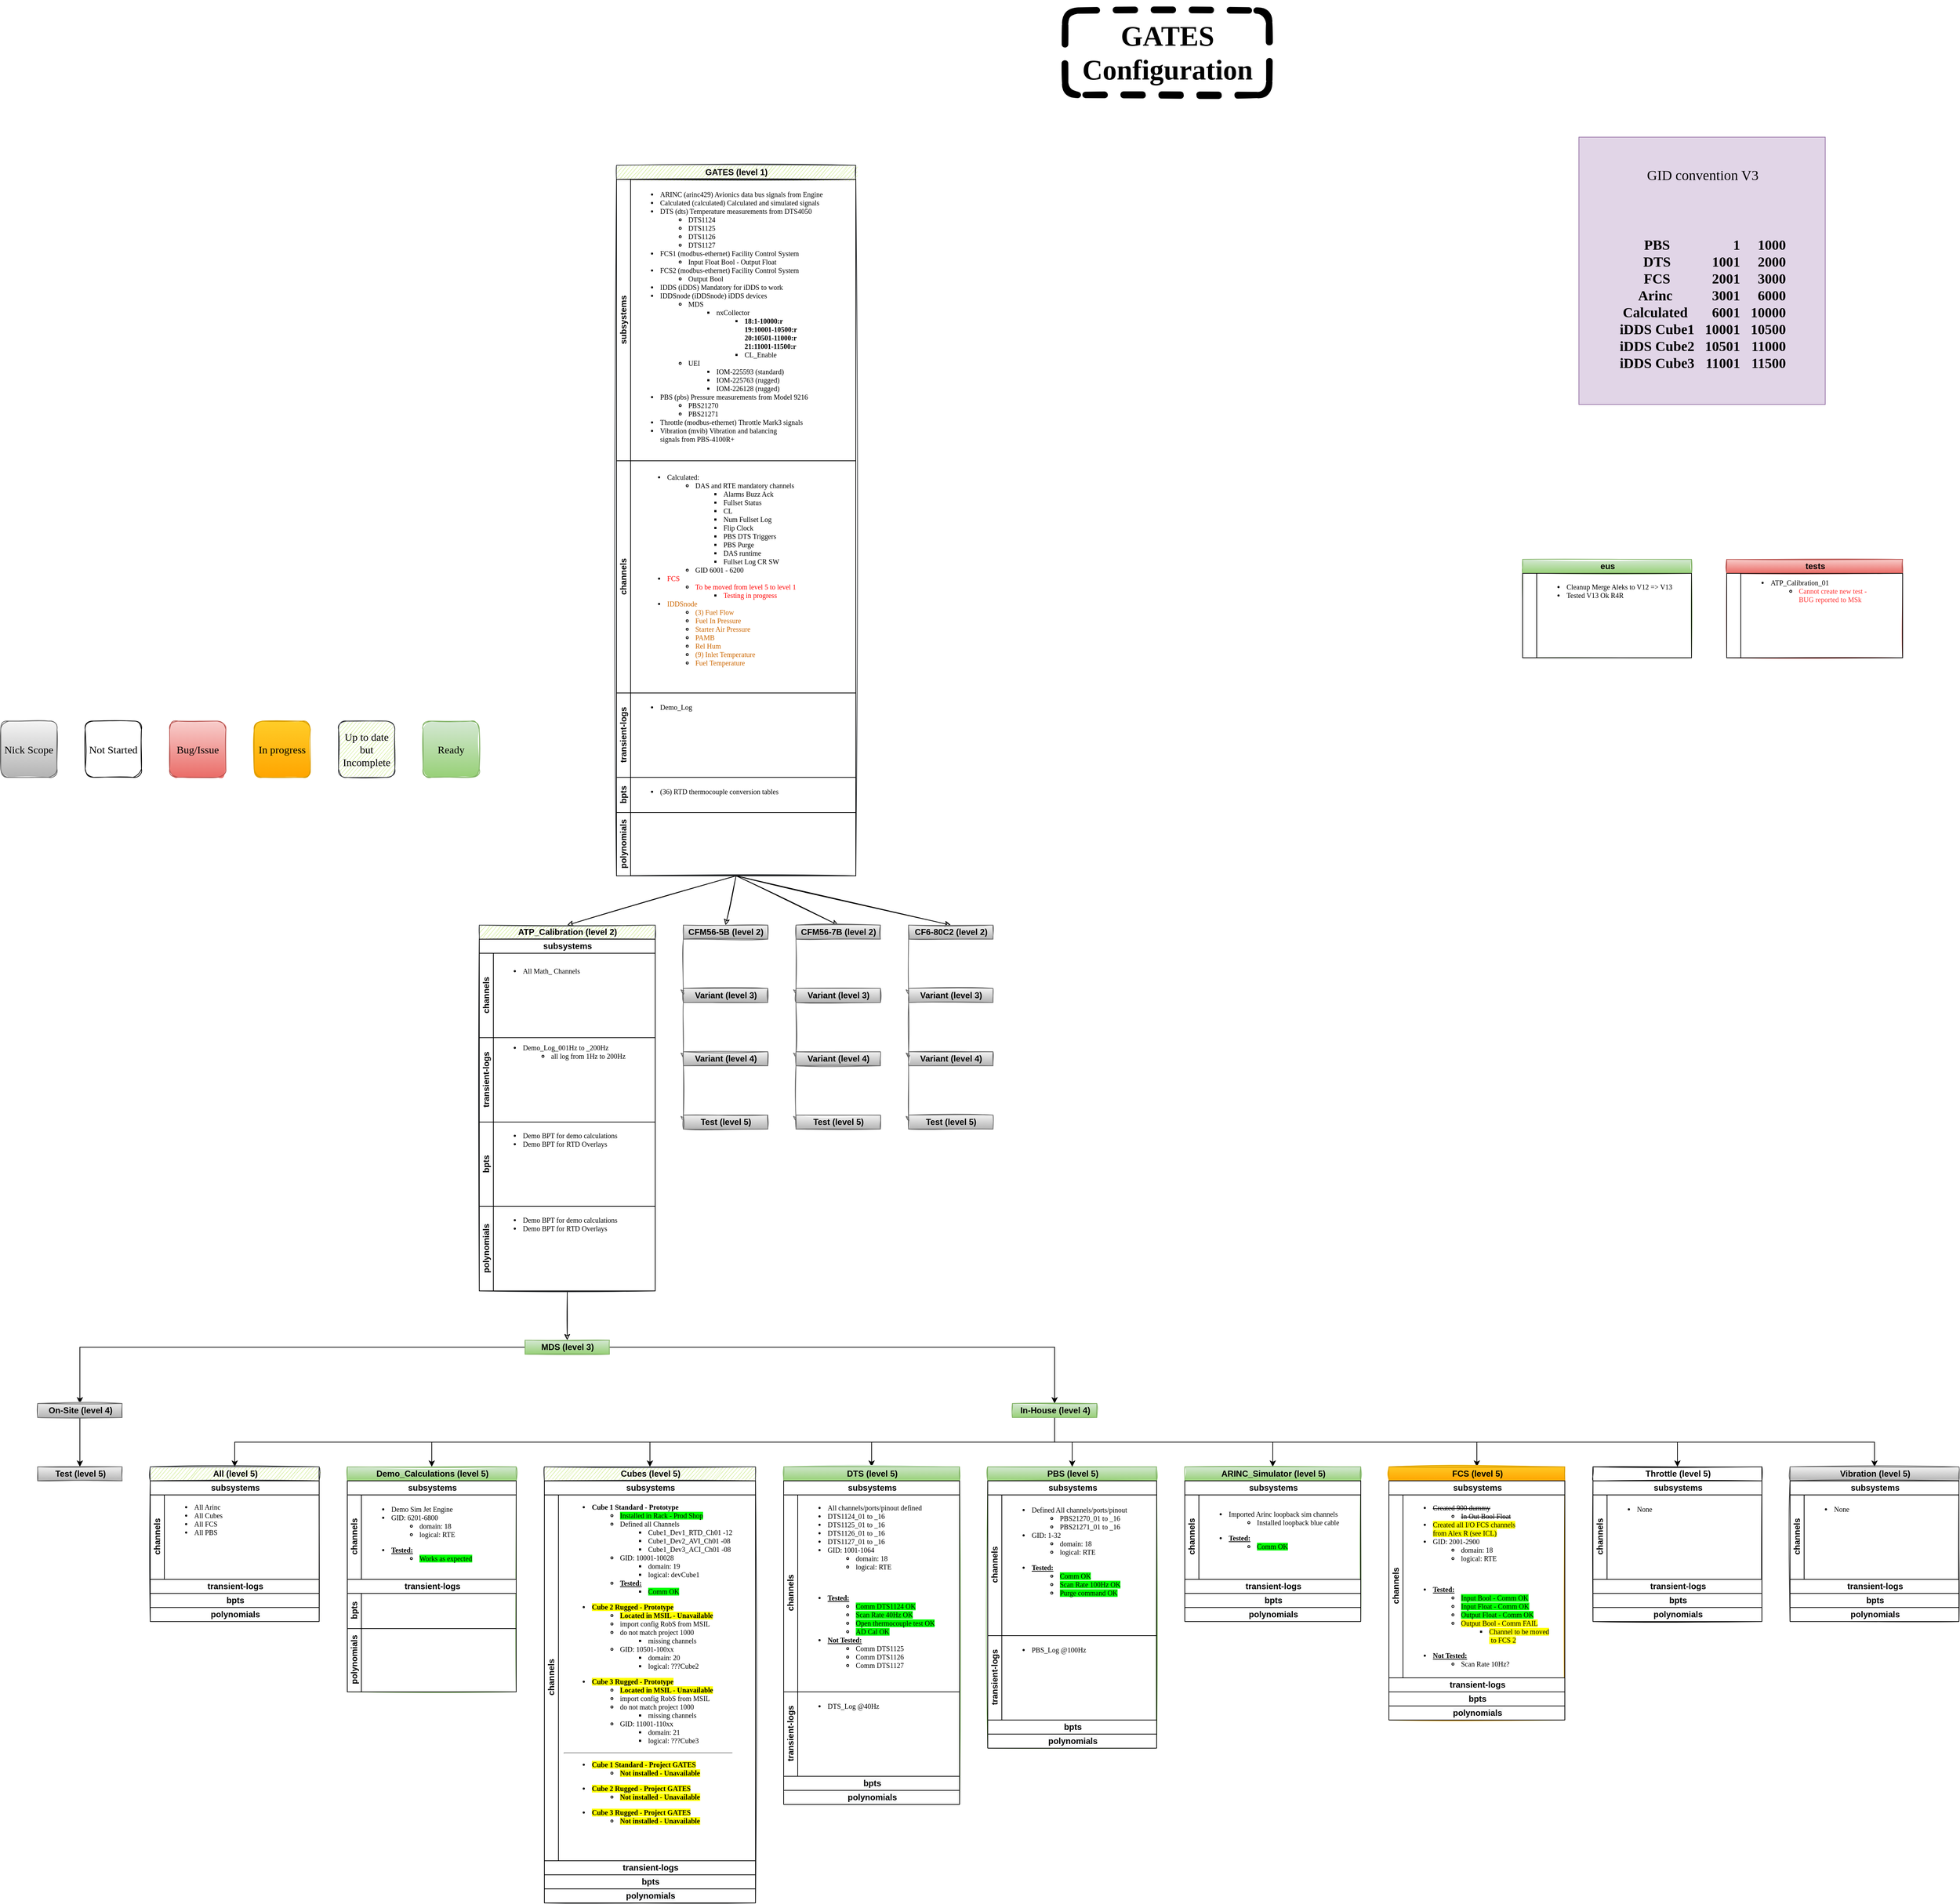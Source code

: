<mxfile version="14.2.8" type="github"><diagram id="LN9IAklIAzS-w0-O-T6Y" name="Page-1"><mxGraphModel dx="2844" dy="1784" grid="1" gridSize="10" guides="1" tooltips="1" connect="1" arrows="1" fold="1" page="1" pageScale="1" pageWidth="850" pageHeight="1100" math="0" shadow="0"><root><mxCell id="0"/><mxCell id="1" parent="0"/><mxCell id="qFg6JeSgDsPAxi2aliqE-1" style="edgeStyle=orthogonalEdgeStyle;rounded=0;orthogonalLoop=1;jettySize=auto;html=1;entryX=0.5;entryY=0;entryDx=0;entryDy=0;noEdgeStyle=1;orthogonal=1;sketch=1;sketchStyle=rough;exitX=0.5;exitY=1;exitDx=0;exitDy=0;" edge="1" parent="1" source="qFg6JeSgDsPAxi2aliqE-22" target="qFg6JeSgDsPAxi2aliqE-32"><mxGeometry relative="1" as="geometry"/></mxCell><mxCell id="qFg6JeSgDsPAxi2aliqE-2" style="edgeStyle=orthogonalEdgeStyle;rounded=0;orthogonalLoop=1;jettySize=auto;html=1;entryX=0.5;entryY=0;entryDx=0;entryDy=0;noEdgeStyle=1;orthogonal=1;sketch=1;sketchStyle=rough;exitX=0.5;exitY=1;exitDx=0;exitDy=0;" edge="1" parent="1" source="qFg6JeSgDsPAxi2aliqE-22" target="qFg6JeSgDsPAxi2aliqE-42"><mxGeometry relative="1" as="geometry"><mxPoint x="-4727.5" y="-13433.04" as="targetPoint"/></mxGeometry></mxCell><mxCell id="qFg6JeSgDsPAxi2aliqE-3" style="edgeStyle=orthogonalEdgeStyle;rounded=0;orthogonalLoop=1;jettySize=auto;html=1;entryX=0.5;entryY=0;entryDx=0;entryDy=0;noEdgeStyle=1;orthogonal=1;sketch=1;sketchStyle=rough;exitX=0.5;exitY=1;exitDx=0;exitDy=0;" edge="1" parent="1" source="qFg6JeSgDsPAxi2aliqE-22" target="qFg6JeSgDsPAxi2aliqE-115"><mxGeometry relative="1" as="geometry"/></mxCell><mxCell id="qFg6JeSgDsPAxi2aliqE-4" style="edgeStyle=orthogonalEdgeStyle;rounded=0;orthogonalLoop=1;jettySize=auto;html=1;entryX=0.5;entryY=0;entryDx=0;entryDy=0;noEdgeStyle=1;orthogonal=1;sketch=1;sketchStyle=rough;exitX=0.5;exitY=1;exitDx=0;exitDy=0;" edge="1" parent="1" source="qFg6JeSgDsPAxi2aliqE-22" target="qFg6JeSgDsPAxi2aliqE-121"><mxGeometry relative="1" as="geometry"/></mxCell><mxCell id="qFg6JeSgDsPAxi2aliqE-5" style="edgeStyle=orthogonalEdgeStyle;rounded=0;orthogonalLoop=1;jettySize=auto;html=1;noEdgeStyle=1;orthogonal=1;sketch=1;sketchStyle=rough;entryX=0.5;entryY=0;entryDx=0;entryDy=0;exitX=0.5;exitY=1;exitDx=0;exitDy=0;" edge="1" parent="1" source="qFg6JeSgDsPAxi2aliqE-32" target="qFg6JeSgDsPAxi2aliqE-50"><mxGeometry relative="1" as="geometry"><mxPoint x="-617.5" y="1840" as="sourcePoint"/></mxGeometry></mxCell><mxCell id="qFg6JeSgDsPAxi2aliqE-6" style="edgeStyle=orthogonalEdgeStyle;rounded=0;orthogonalLoop=1;jettySize=auto;html=1;entryX=0;entryY=0.5;entryDx=0;entryDy=0;noEdgeStyle=1;orthogonal=1;sketch=1;sketchStyle=rough;fillColor=#f5f5f5;strokeColor=#666666;gradientColor=#b3b3b3;" edge="1" parent="1" source="qFg6JeSgDsPAxi2aliqE-42" target="qFg6JeSgDsPAxi2aliqE-127"><mxGeometry relative="1" as="geometry"/></mxCell><mxCell id="qFg6JeSgDsPAxi2aliqE-7" style="edgeStyle=orthogonalEdgeStyle;rounded=0;orthogonalLoop=1;jettySize=auto;html=1;entryX=0;entryY=0.5;entryDx=0;entryDy=0;noEdgeStyle=1;orthogonal=1;sketch=1;sketchStyle=rough;fillColor=#f5f5f5;strokeColor=#666666;gradientColor=#b3b3b3;" edge="1" parent="1" source="qFg6JeSgDsPAxi2aliqE-115" target="qFg6JeSgDsPAxi2aliqE-145"><mxGeometry relative="1" as="geometry"/></mxCell><mxCell id="qFg6JeSgDsPAxi2aliqE-8" style="edgeStyle=orthogonalEdgeStyle;rounded=0;orthogonalLoop=1;jettySize=auto;html=1;entryX=0;entryY=0.5;entryDx=0;entryDy=0;noEdgeStyle=1;orthogonal=1;sketch=1;sketchStyle=rough;fillColor=#f5f5f5;strokeColor=#666666;gradientColor=#b3b3b3;" edge="1" parent="1" source="qFg6JeSgDsPAxi2aliqE-121" target="qFg6JeSgDsPAxi2aliqE-163"><mxGeometry relative="1" as="geometry"/></mxCell><mxCell id="qFg6JeSgDsPAxi2aliqE-9" style="edgeStyle=orthogonalEdgeStyle;rounded=0;orthogonalLoop=1;jettySize=auto;html=1;entryX=0;entryY=0.5;entryDx=0;entryDy=0;noEdgeStyle=1;orthogonal=1;sketch=1;sketchStyle=rough;fillColor=#f5f5f5;strokeColor=#666666;gradientColor=#b3b3b3;" edge="1" parent="1" source="qFg6JeSgDsPAxi2aliqE-127" target="qFg6JeSgDsPAxi2aliqE-133"><mxGeometry relative="1" as="geometry"/></mxCell><mxCell id="qFg6JeSgDsPAxi2aliqE-10" style="edgeStyle=orthogonalEdgeStyle;rounded=0;orthogonalLoop=1;jettySize=auto;html=1;entryX=0;entryY=0.5;entryDx=0;entryDy=0;noEdgeStyle=1;orthogonal=1;sketch=1;sketchStyle=rough;fillColor=#f5f5f5;strokeColor=#666666;gradientColor=#b3b3b3;" edge="1" parent="1" source="qFg6JeSgDsPAxi2aliqE-133" target="qFg6JeSgDsPAxi2aliqE-139"><mxGeometry relative="1" as="geometry"/></mxCell><mxCell id="qFg6JeSgDsPAxi2aliqE-11" style="edgeStyle=orthogonalEdgeStyle;rounded=0;orthogonalLoop=1;jettySize=auto;html=1;entryX=0;entryY=0.5;entryDx=0;entryDy=0;noEdgeStyle=1;orthogonal=1;sketch=1;sketchStyle=rough;fillColor=#f5f5f5;strokeColor=#666666;gradientColor=#b3b3b3;" edge="1" parent="1" source="qFg6JeSgDsPAxi2aliqE-145" target="qFg6JeSgDsPAxi2aliqE-151"><mxGeometry relative="1" as="geometry"/></mxCell><mxCell id="qFg6JeSgDsPAxi2aliqE-12" style="edgeStyle=orthogonalEdgeStyle;rounded=0;orthogonalLoop=1;jettySize=auto;html=1;entryX=0;entryY=0.5;entryDx=0;entryDy=0;noEdgeStyle=1;orthogonal=1;sketch=1;sketchStyle=rough;fillColor=#f5f5f5;strokeColor=#666666;gradientColor=#b3b3b3;" edge="1" parent="1" source="qFg6JeSgDsPAxi2aliqE-151" target="qFg6JeSgDsPAxi2aliqE-157"><mxGeometry relative="1" as="geometry"/></mxCell><mxCell id="qFg6JeSgDsPAxi2aliqE-13" style="edgeStyle=orthogonalEdgeStyle;rounded=0;orthogonalLoop=1;jettySize=auto;html=1;entryX=0;entryY=0.5;entryDx=0;entryDy=0;noEdgeStyle=1;orthogonal=1;sketch=1;sketchStyle=rough;fillColor=#f5f5f5;strokeColor=#666666;gradientColor=#b3b3b3;" edge="1" parent="1" source="qFg6JeSgDsPAxi2aliqE-163" target="qFg6JeSgDsPAxi2aliqE-169"><mxGeometry relative="1" as="geometry"/></mxCell><mxCell id="qFg6JeSgDsPAxi2aliqE-14" style="edgeStyle=orthogonalEdgeStyle;rounded=0;orthogonalLoop=1;jettySize=auto;html=1;entryX=0;entryY=0.5;entryDx=0;entryDy=0;noEdgeStyle=1;orthogonal=1;sketch=1;sketchStyle=rough;fillColor=#f5f5f5;strokeColor=#666666;gradientColor=#b3b3b3;" edge="1" parent="1" source="qFg6JeSgDsPAxi2aliqE-169" target="qFg6JeSgDsPAxi2aliqE-175"><mxGeometry relative="1" as="geometry"/></mxCell><mxCell id="qFg6JeSgDsPAxi2aliqE-15" value="&lt;h1&gt;GATES Configuration&lt;/h1&gt;" style="text;html=1;fillColor=none;align=center;verticalAlign=middle;whiteSpace=wrap;rounded=1;comic=0;sketch=1;fontFamily=Comic Sans MS;fontSize=20;glass=0;strokeColor=#000000;strokeWidth=9;dashed=1;" vertex="1" parent="1"><mxGeometry x="1752.5" y="520" width="290" height="120" as="geometry"/></mxCell><mxCell id="qFg6JeSgDsPAxi2aliqE-16" value="In progress" style="rounded=1;whiteSpace=wrap;html=1;gradientColor=#ffa500;fillColor=#ffcd28;strokeColor=#d79b00;sketch=1;fontFamily=Comic Sans MS;fontSize=15;" vertex="1" parent="1"><mxGeometry x="600" y="1530" width="80" height="80" as="geometry"/></mxCell><mxCell id="qFg6JeSgDsPAxi2aliqE-17" value="Bug/Issue" style="rounded=1;whiteSpace=wrap;html=1;gradientColor=#ea6b66;fillColor=#f8cecc;strokeColor=#b85450;sketch=1;fontFamily=Comic Sans MS;fontSize=15;" vertex="1" parent="1"><mxGeometry x="480" y="1530" width="80" height="80" as="geometry"/></mxCell><mxCell id="qFg6JeSgDsPAxi2aliqE-18" value="Nick Scope" style="rounded=1;whiteSpace=wrap;html=1;gradientColor=#b3b3b3;fillColor=#f5f5f5;strokeColor=#666666;sketch=1;fontFamily=Comic Sans MS;fontSize=15;" vertex="1" parent="1"><mxGeometry x="240" y="1530" width="80" height="80" as="geometry"/></mxCell><mxCell id="qFg6JeSgDsPAxi2aliqE-19" value="Ready" style="rounded=1;whiteSpace=wrap;html=1;gradientColor=#97d077;fillColor=#d5e8d4;strokeColor=#82b366;sketch=1;fontFamily=Comic Sans MS;fontSize=15;" vertex="1" parent="1"><mxGeometry x="840" y="1530" width="80" height="80" as="geometry"/></mxCell><mxCell id="qFg6JeSgDsPAxi2aliqE-20" value="Up to date but Incomplete" style="rounded=1;whiteSpace=wrap;html=1;fillColor=#cdeb8b;strokeColor=#36393d;sketch=1;fontFamily=Comic Sans MS;fontSize=15;" vertex="1" parent="1"><mxGeometry x="720" y="1530" width="80" height="80" as="geometry"/></mxCell><mxCell id="qFg6JeSgDsPAxi2aliqE-21" value="Not Started" style="rounded=1;whiteSpace=wrap;html=1;sketch=1;fontFamily=Comic Sans MS;fontSize=15;" vertex="1" parent="1"><mxGeometry x="360" y="1530" width="80" height="80" as="geometry"/></mxCell><mxCell id="qFg6JeSgDsPAxi2aliqE-22" value="GATES (level 1)" style="swimlane;html=1;childLayout=stackLayout;resizeParent=1;resizeParentMax=0;horizontal=1;startSize=20;horizontalStack=0;sketch=1;sketchStyle=rough;fillColor=#cdeb8b;strokeColor=#36393d;" vertex="1" parent="1"><mxGeometry x="1115" y="740" width="340" height="1010" as="geometry"><mxRectangle x="-6290" y="680" width="120" height="20" as="alternateBounds"/></mxGeometry></mxCell><mxCell id="qFg6JeSgDsPAxi2aliqE-23" value="subsystems" style="swimlane;html=1;startSize=20;horizontal=0;" vertex="1" parent="qFg6JeSgDsPAxi2aliqE-22"><mxGeometry y="20" width="340" height="400" as="geometry"><mxRectangle y="20" width="350" height="20" as="alternateBounds"/></mxGeometry></mxCell><mxCell id="qFg6JeSgDsPAxi2aliqE-24" value="&lt;ul&gt;&lt;li&gt;ARINC (arinc429) Avionics data bus signals from Engine&lt;/li&gt;&lt;li&gt;Calculated (calculated) Calculated and simulated signals&lt;/li&gt;&lt;li&gt;DTS (dts) Temperature measurements from DTS4050&lt;/li&gt;&lt;ul&gt;&lt;li&gt;DTS1124&lt;/li&gt;&lt;li&gt;DTS1125&lt;/li&gt;&lt;li&gt;DTS1126&lt;/li&gt;&lt;li&gt;DTS1127&lt;/li&gt;&lt;/ul&gt;&lt;li&gt;FCS1 (modbus-ethernet) Facility Control System&lt;/li&gt;&lt;ul&gt;&lt;li&gt;Input Float Bool - Output Float&lt;br&gt;&lt;/li&gt;&lt;/ul&gt;&lt;li&gt;FCS2 (modbus-ethernet) Facility Control System&lt;/li&gt;&lt;ul&gt;&lt;li&gt;Output Bool&lt;br&gt;&lt;/li&gt;&lt;/ul&gt;&lt;li&gt;IDDS (iDDS) Mandatory for iDDS to work&lt;/li&gt;&lt;li&gt;IDDSnode (iDDSnode) iDDS devices&lt;/li&gt;&lt;ul&gt;&lt;li&gt;&lt;span&gt;MDS&lt;/span&gt;&lt;br&gt;&lt;/li&gt;&lt;ul&gt;&lt;li&gt;&lt;span&gt;nxCollector&lt;/span&gt;&lt;/li&gt;&lt;ul&gt;&lt;li&gt;&lt;span&gt;&lt;b&gt;18:1-10000:r &lt;br&gt;19:10001-10500:r &lt;br&gt;20:10501-11000:r &lt;br&gt;21:11001-11500:r&lt;/b&gt;&lt;br&gt;&lt;/span&gt;&lt;/li&gt;&lt;li&gt;&lt;span&gt;CL_Enable&lt;/span&gt;&lt;/li&gt;&lt;/ul&gt;&lt;/ul&gt;&lt;li&gt;&lt;span&gt;UEI&lt;/span&gt;&lt;/li&gt;&lt;ul&gt;&lt;li&gt;&lt;span&gt;IOM-225593 (standard)&lt;/span&gt;&lt;/li&gt;&lt;li&gt;&lt;span&gt;IOM-225763 (rugged)&lt;/span&gt;&lt;/li&gt;&lt;li&gt;&lt;span&gt;IOM-226128 (rugged)&lt;/span&gt;&lt;/li&gt;&lt;/ul&gt;&lt;/ul&gt;&lt;li&gt;PBS (pbs) Pressure measurements from Model 9216&lt;/li&gt;&lt;ul&gt;&lt;li&gt;PBS21270&lt;/li&gt;&lt;li&gt;PBS21271&lt;/li&gt;&lt;/ul&gt;&lt;li&gt;&lt;span&gt;Throttle (modbus-ethernet)&amp;nbsp;&lt;/span&gt;Throttle Mark3 signals&lt;br&gt;&lt;/li&gt;&lt;li&gt;Vibration&amp;nbsp;(mvib)&amp;nbsp;Vibration and balancing &lt;br&gt;signals from PBS-4100R+&lt;/li&gt;&lt;/ul&gt;" style="text;align=left;verticalAlign=middle;resizable=0;points=[];autosize=1;fontSize=10;fontFamily=Comic Sans MS;rounded=0;sketch=0;html=1;" vertex="1" parent="qFg6JeSgDsPAxi2aliqE-23"><mxGeometry x="20" width="320" height="390" as="geometry"/></mxCell><mxCell id="qFg6JeSgDsPAxi2aliqE-25" value="channels" style="swimlane;html=1;startSize=20;horizontal=0;" vertex="1" parent="qFg6JeSgDsPAxi2aliqE-22"><mxGeometry y="420" width="340" height="330" as="geometry"><mxRectangle y="140" width="160" height="20" as="alternateBounds"/></mxGeometry></mxCell><mxCell id="qFg6JeSgDsPAxi2aliqE-26" value="&lt;ul&gt;&lt;li&gt;&lt;span&gt;Calculated:&amp;nbsp;&lt;/span&gt;&lt;br&gt;&lt;/li&gt;&lt;ul&gt;&lt;li&gt;DAS and RTE mandatory channels&lt;/li&gt;&lt;ul&gt;&lt;li&gt;&lt;span&gt;Alarms Buzz Ack&lt;/span&gt;&lt;br&gt;&lt;/li&gt;&lt;li&gt;Fullset Status&lt;/li&gt;&lt;li&gt;CL&lt;/li&gt;&lt;li&gt;Num Fullset Log&lt;/li&gt;&lt;li&gt;Flip Clock&lt;/li&gt;&lt;li&gt;PBS DTS Triggers&lt;/li&gt;&lt;li&gt;PBS Purge&lt;/li&gt;&lt;li&gt;DAS runtime&lt;/li&gt;&lt;li&gt;Fullset Log CR SW&lt;/li&gt;&lt;/ul&gt;&lt;li&gt;GID 6001 - 6200&lt;/li&gt;&lt;/ul&gt;&lt;li&gt;&lt;span style=&quot;color: rgb(255 , 0 , 0)&quot;&gt;FCS&lt;/span&gt;&lt;br&gt;&lt;/li&gt;&lt;ul&gt;&lt;li&gt;&lt;font color=&quot;#ff0000&quot;&gt;To be moved from level 5 to level 1&lt;/font&gt;&lt;/li&gt;&lt;ul&gt;&lt;li&gt;&lt;font color=&quot;#ff0000&quot;&gt;Testing in progress&amp;nbsp;&lt;/font&gt;&lt;/li&gt;&lt;/ul&gt;&lt;/ul&gt;&lt;li&gt;&lt;span&gt;&lt;font color=&quot;#cc6600&quot;&gt;IDDSnode&lt;/font&gt;&lt;/span&gt;&lt;/li&gt;&lt;ul&gt;&lt;li&gt;&lt;span&gt;&lt;font color=&quot;#cc6600&quot;&gt;(3) Fuel Flow&lt;/font&gt;&lt;/span&gt;&lt;/li&gt;&lt;li&gt;&lt;span&gt;&lt;font color=&quot;#cc6600&quot;&gt;Fuel In Pressure&lt;/font&gt;&lt;/span&gt;&lt;/li&gt;&lt;li&gt;&lt;span&gt;&lt;font color=&quot;#cc6600&quot;&gt;Starter Air Pressure&lt;/font&gt;&lt;/span&gt;&lt;/li&gt;&lt;li&gt;&lt;span&gt;&lt;font color=&quot;#cc6600&quot;&gt;PAMB&lt;/font&gt;&lt;/span&gt;&lt;/li&gt;&lt;li&gt;&lt;span&gt;&lt;font color=&quot;#cc6600&quot;&gt;Rel Hum&lt;/font&gt;&lt;/span&gt;&lt;/li&gt;&lt;li&gt;&lt;span&gt;&lt;font color=&quot;#cc6600&quot;&gt;(9) Inlet Temperature&lt;/font&gt;&lt;/span&gt;&lt;/li&gt;&lt;li&gt;&lt;span&gt;&lt;font color=&quot;#cc6600&quot;&gt;Fuel Temperature&lt;/font&gt;&lt;/span&gt;&lt;/li&gt;&lt;/ul&gt;&lt;/ul&gt;" style="text;align=left;verticalAlign=middle;resizable=0;points=[];autosize=1;fontSize=10;fontFamily=Comic Sans MS;rounded=0;sketch=0;html=1;" vertex="1" parent="qFg6JeSgDsPAxi2aliqE-25"><mxGeometry x="30" y="5" width="260" height="300" as="geometry"/></mxCell><mxCell id="qFg6JeSgDsPAxi2aliqE-27" value="transient-logs" style="swimlane;html=1;startSize=20;horizontal=0;" vertex="1" parent="qFg6JeSgDsPAxi2aliqE-22"><mxGeometry y="750" width="340" height="120" as="geometry"><mxRectangle y="260" width="160" height="20" as="alternateBounds"/></mxGeometry></mxCell><mxCell id="qFg6JeSgDsPAxi2aliqE-28" value="&lt;ul&gt;&lt;li&gt;Demo_Log&lt;/li&gt;&lt;/ul&gt;" style="text;align=left;verticalAlign=middle;resizable=0;points=[];autosize=1;fontSize=10;fontFamily=Comic Sans MS;rounded=0;sketch=0;html=1;" vertex="1" parent="qFg6JeSgDsPAxi2aliqE-27"><mxGeometry x="20" width="100" height="40" as="geometry"/></mxCell><mxCell id="qFg6JeSgDsPAxi2aliqE-29" value="&lt;span style=&quot;background-color: rgb(248 , 249 , 250)&quot;&gt;bpts&lt;/span&gt;" style="swimlane;html=1;startSize=20;horizontal=0;" vertex="1" parent="qFg6JeSgDsPAxi2aliqE-22"><mxGeometry y="870" width="340" height="50" as="geometry"><mxRectangle y="380" width="160" height="20" as="alternateBounds"/></mxGeometry></mxCell><mxCell id="qFg6JeSgDsPAxi2aliqE-30" value="&lt;ul&gt;&lt;li&gt;&lt;span&gt;(36) RTD thermocouple conversion tables&lt;/span&gt;&lt;br&gt;&lt;/li&gt;&lt;/ul&gt;" style="text;align=left;verticalAlign=middle;resizable=0;points=[];autosize=1;fontSize=10;fontFamily=Comic Sans MS;rounded=0;sketch=0;html=1;" vertex="1" parent="qFg6JeSgDsPAxi2aliqE-29"><mxGeometry x="20" width="250" height="40" as="geometry"/></mxCell><mxCell id="qFg6JeSgDsPAxi2aliqE-31" value="&lt;span style=&quot;background-color: rgb(248 , 249 , 250)&quot;&gt;polynomials&lt;/span&gt;" style="swimlane;html=1;startSize=20;horizontal=0;" vertex="1" parent="qFg6JeSgDsPAxi2aliqE-22"><mxGeometry y="920" width="340" height="90" as="geometry"><mxRectangle y="550" width="350" height="20" as="alternateBounds"/></mxGeometry></mxCell><mxCell id="qFg6JeSgDsPAxi2aliqE-32" value="ATP_Calibration (level 2)" style="swimlane;html=1;childLayout=stackLayout;resizeParent=1;resizeParentMax=0;horizontal=1;startSize=20;horizontalStack=0;sketch=1;sketchStyle=rough;fillColor=#cdeb8b;strokeColor=#36393d;" vertex="1" parent="1"><mxGeometry x="920" y="1820" width="250" height="520" as="geometry"><mxRectangle x="-6485" y="1710" width="120" height="20" as="alternateBounds"/></mxGeometry></mxCell><mxCell id="qFg6JeSgDsPAxi2aliqE-33" value="subsystems" style="swimlane;html=1;startSize=20;horizontal=0;sketchStyle=rough;" vertex="1" collapsed="1" parent="qFg6JeSgDsPAxi2aliqE-32"><mxGeometry y="20" width="250" height="20" as="geometry"><mxRectangle y="20" width="160" height="120" as="alternateBounds"/></mxGeometry></mxCell><mxCell id="qFg6JeSgDsPAxi2aliqE-34" value="channels" style="swimlane;html=1;startSize=20;horizontal=0;sketchStyle=rough;" vertex="1" parent="qFg6JeSgDsPAxi2aliqE-32"><mxGeometry y="40" width="250" height="120" as="geometry"><mxRectangle y="40" width="160" height="20" as="alternateBounds"/></mxGeometry></mxCell><mxCell id="qFg6JeSgDsPAxi2aliqE-35" value="&lt;ul&gt;&lt;li&gt;All Math_ Channels&lt;/li&gt;&lt;/ul&gt;" style="text;align=left;verticalAlign=middle;resizable=0;points=[];autosize=1;fontSize=10;fontFamily=Comic Sans MS;rounded=0;sketch=0;html=1;" vertex="1" parent="qFg6JeSgDsPAxi2aliqE-34"><mxGeometry x="20" y="5" width="150" height="40" as="geometry"/></mxCell><mxCell id="qFg6JeSgDsPAxi2aliqE-36" value="transient-logs" style="swimlane;html=1;startSize=20;horizontal=0;sketchStyle=rough;" vertex="1" parent="qFg6JeSgDsPAxi2aliqE-32"><mxGeometry y="160" width="250" height="120" as="geometry"><mxRectangle y="160" width="160" height="20" as="alternateBounds"/></mxGeometry></mxCell><mxCell id="qFg6JeSgDsPAxi2aliqE-37" value="&lt;ul&gt;&lt;li&gt;Demo_Log_001Hz to _200Hz&lt;/li&gt;&lt;ul&gt;&lt;li&gt;all log from 1Hz to 200Hz&lt;/li&gt;&lt;/ul&gt;&lt;/ul&gt;" style="text;align=left;verticalAlign=middle;resizable=0;points=[];autosize=1;fontSize=10;fontFamily=Comic Sans MS;rounded=0;sketch=0;html=1;" vertex="1" parent="qFg6JeSgDsPAxi2aliqE-36"><mxGeometry x="20" y="-5" width="220" height="50" as="geometry"/></mxCell><mxCell id="qFg6JeSgDsPAxi2aliqE-38" value="&lt;span style=&quot;background-color: rgb(248 , 249 , 250)&quot;&gt;bpts&lt;/span&gt;" style="swimlane;html=1;startSize=20;horizontal=0;sketchStyle=rough;" vertex="1" parent="qFg6JeSgDsPAxi2aliqE-32"><mxGeometry y="280" width="250" height="120" as="geometry"><mxRectangle y="280" width="160" height="20" as="alternateBounds"/></mxGeometry></mxCell><mxCell id="qFg6JeSgDsPAxi2aliqE-39" value="&lt;ul&gt;&lt;li&gt;&lt;span&gt;Demo BPT for demo&amp;nbsp;&lt;/span&gt;calculations&lt;br&gt;&lt;/li&gt;&lt;li&gt;&lt;span&gt;Demo BPT for RTD Overlays&lt;/span&gt;&lt;/li&gt;&lt;/ul&gt;" style="text;align=left;verticalAlign=middle;resizable=0;points=[];autosize=1;fontSize=10;fontFamily=Comic Sans MS;rounded=0;sketch=0;html=1;" vertex="1" parent="qFg6JeSgDsPAxi2aliqE-38"><mxGeometry x="20" width="210" height="50" as="geometry"/></mxCell><mxCell id="qFg6JeSgDsPAxi2aliqE-40" value="&lt;span style=&quot;background-color: rgb(248 , 249 , 250)&quot;&gt;polynomials&lt;/span&gt;" style="swimlane;html=1;startSize=20;horizontal=0;sketchStyle=rough;" vertex="1" parent="qFg6JeSgDsPAxi2aliqE-32"><mxGeometry y="400" width="250" height="120" as="geometry"><mxRectangle y="400" width="160" height="20" as="alternateBounds"/></mxGeometry></mxCell><mxCell id="qFg6JeSgDsPAxi2aliqE-41" value="&lt;ul&gt;&lt;li&gt;Demo BPT for demo calculations&lt;/li&gt;&lt;li&gt;Demo BPT for RTD Overlays&lt;/li&gt;&lt;/ul&gt;" style="text;align=left;verticalAlign=middle;resizable=0;points=[];autosize=1;fontSize=10;fontFamily=Comic Sans MS;rounded=0;sketch=0;html=1;" vertex="1" parent="qFg6JeSgDsPAxi2aliqE-40"><mxGeometry x="20" width="210" height="50" as="geometry"/></mxCell><mxCell id="qFg6JeSgDsPAxi2aliqE-42" value="CFM56-5B (level 2)" style="swimlane;html=1;childLayout=stackLayout;resizeParent=1;resizeParentMax=0;horizontal=1;startSize=20;horizontalStack=0;sketch=1;sketchStyle=rough;fillColor=#f5f5f5;strokeColor=#666666;gradientColor=#b3b3b3;" vertex="1" collapsed="1" parent="1"><mxGeometry x="1210" y="1820" width="120" height="20" as="geometry"><mxRectangle x="240" y="720" width="160" height="220" as="alternateBounds"/></mxGeometry></mxCell><mxCell id="qFg6JeSgDsPAxi2aliqE-43" value="subsystems" style="swimlane;html=1;startSize=20;horizontal=0;" vertex="1" collapsed="1" parent="qFg6JeSgDsPAxi2aliqE-42"><mxGeometry y="20" width="120" height="20" as="geometry"><mxRectangle y="20" width="160" height="120" as="alternateBounds"/></mxGeometry></mxCell><mxCell id="qFg6JeSgDsPAxi2aliqE-44" value="channels" style="swimlane;html=1;startSize=20;horizontal=0;" vertex="1" parent="qFg6JeSgDsPAxi2aliqE-42"><mxGeometry y="40" width="120" height="120" as="geometry"><mxRectangle y="140" width="200" height="20" as="alternateBounds"/></mxGeometry></mxCell><mxCell id="qFg6JeSgDsPAxi2aliqE-45" value="transient-logs" style="swimlane;html=1;startSize=20;horizontal=0;" vertex="1" collapsed="1" parent="qFg6JeSgDsPAxi2aliqE-42"><mxGeometry y="160" width="120" height="20" as="geometry"><mxRectangle y="160" width="160" height="120" as="alternateBounds"/></mxGeometry></mxCell><mxCell id="qFg6JeSgDsPAxi2aliqE-46" value="&lt;span style=&quot;background-color: rgb(248 , 249 , 250)&quot;&gt;bpts&lt;/span&gt;" style="swimlane;html=1;startSize=20;horizontal=0;" vertex="1" collapsed="1" parent="qFg6JeSgDsPAxi2aliqE-42"><mxGeometry y="180" width="120" height="20" as="geometry"><mxRectangle y="380" width="200" height="120" as="alternateBounds"/></mxGeometry></mxCell><mxCell id="qFg6JeSgDsPAxi2aliqE-47" value="&lt;span style=&quot;background-color: rgb(248 , 249 , 250)&quot;&gt;polynomials&lt;/span&gt;" style="swimlane;html=1;startSize=20;horizontal=0;" vertex="1" collapsed="1" parent="qFg6JeSgDsPAxi2aliqE-42"><mxGeometry y="200" width="120" height="20" as="geometry"><mxRectangle y="500" width="200" height="120" as="alternateBounds"/></mxGeometry></mxCell><mxCell id="qFg6JeSgDsPAxi2aliqE-48" style="edgeStyle=orthogonalEdgeStyle;rounded=0;orthogonalLoop=1;jettySize=auto;html=1;fontSize=11;" edge="1" parent="1" source="qFg6JeSgDsPAxi2aliqE-50" target="qFg6JeSgDsPAxi2aliqE-182"><mxGeometry relative="1" as="geometry"/></mxCell><mxCell id="qFg6JeSgDsPAxi2aliqE-49" style="edgeStyle=orthogonalEdgeStyle;rounded=0;orthogonalLoop=1;jettySize=auto;html=1;fontSize=11;" edge="1" parent="1" source="qFg6JeSgDsPAxi2aliqE-50" target="qFg6JeSgDsPAxi2aliqE-65"><mxGeometry relative="1" as="geometry"/></mxCell><mxCell id="qFg6JeSgDsPAxi2aliqE-50" value="MDS (level 3)" style="swimlane;html=1;childLayout=stackLayout;resizeParent=1;resizeParentMax=0;horizontal=1;startSize=20;horizontalStack=0;sketch=1;sketchStyle=rough;fillColor=#d5e8d4;strokeColor=#82b366;gradientColor=#97d077;" vertex="1" collapsed="1" parent="1"><mxGeometry x="985" y="2410" width="120" height="20" as="geometry"><mxRectangle x="-6420" y="2310" width="160" height="120" as="alternateBounds"/></mxGeometry></mxCell><mxCell id="qFg6JeSgDsPAxi2aliqE-51" value="subsystems" style="swimlane;html=1;startSize=20;horizontal=0;" vertex="1" collapsed="1" parent="qFg6JeSgDsPAxi2aliqE-50"><mxGeometry y="20" width="120" height="20" as="geometry"><mxRectangle y="20" width="160" height="120" as="alternateBounds"/></mxGeometry></mxCell><mxCell id="qFg6JeSgDsPAxi2aliqE-52" value="channels" style="swimlane;html=1;startSize=20;horizontal=0;" vertex="1" collapsed="1" parent="qFg6JeSgDsPAxi2aliqE-50"><mxGeometry y="40" width="120" height="20" as="geometry"><mxRectangle y="40" width="160" height="120" as="alternateBounds"/></mxGeometry></mxCell><mxCell id="qFg6JeSgDsPAxi2aliqE-53" value="transient-logs" style="swimlane;html=1;startSize=20;horizontal=0;" vertex="1" collapsed="1" parent="qFg6JeSgDsPAxi2aliqE-50"><mxGeometry y="60" width="120" height="20" as="geometry"><mxRectangle y="60" width="160" height="120" as="alternateBounds"/></mxGeometry></mxCell><mxCell id="qFg6JeSgDsPAxi2aliqE-54" value="&lt;span style=&quot;background-color: rgb(248 , 249 , 250)&quot;&gt;bpts&lt;/span&gt;" style="swimlane;html=1;startSize=20;horizontal=0;" vertex="1" collapsed="1" parent="qFg6JeSgDsPAxi2aliqE-50"><mxGeometry y="80" width="120" height="20" as="geometry"><mxRectangle y="380" width="200" height="120" as="alternateBounds"/></mxGeometry></mxCell><mxCell id="qFg6JeSgDsPAxi2aliqE-55" value="&lt;span style=&quot;background-color: rgb(248 , 249 , 250)&quot;&gt;polynomials&lt;/span&gt;" style="swimlane;html=1;startSize=20;horizontal=0;" vertex="1" collapsed="1" parent="qFg6JeSgDsPAxi2aliqE-50"><mxGeometry y="100" width="120" height="20" as="geometry"><mxRectangle y="500" width="200" height="120" as="alternateBounds"/></mxGeometry></mxCell><mxCell id="qFg6JeSgDsPAxi2aliqE-56" style="edgeStyle=orthogonalEdgeStyle;rounded=0;orthogonalLoop=1;jettySize=auto;html=1;exitX=0.5;exitY=1;exitDx=0;exitDy=0;entryX=0.5;entryY=0;entryDx=0;entryDy=0;fontSize=11;" edge="1" parent="1" source="qFg6JeSgDsPAxi2aliqE-65" target="qFg6JeSgDsPAxi2aliqE-201"><mxGeometry relative="1" as="geometry"/></mxCell><mxCell id="qFg6JeSgDsPAxi2aliqE-57" style="edgeStyle=orthogonalEdgeStyle;rounded=0;orthogonalLoop=1;jettySize=auto;html=1;exitX=0.5;exitY=1;exitDx=0;exitDy=0;entryX=0.5;entryY=0;entryDx=0;entryDy=0;fontSize=11;" edge="1" parent="1" source="qFg6JeSgDsPAxi2aliqE-65" target="qFg6JeSgDsPAxi2aliqE-71"><mxGeometry relative="1" as="geometry"/></mxCell><mxCell id="qFg6JeSgDsPAxi2aliqE-58" style="edgeStyle=orthogonalEdgeStyle;rounded=0;orthogonalLoop=1;jettySize=auto;html=1;exitX=0.5;exitY=1;exitDx=0;exitDy=0;entryX=0.5;entryY=0;entryDx=0;entryDy=0;fontSize=11;" edge="1" parent="1" source="qFg6JeSgDsPAxi2aliqE-65" target="qFg6JeSgDsPAxi2aliqE-78"><mxGeometry relative="1" as="geometry"/></mxCell><mxCell id="qFg6JeSgDsPAxi2aliqE-59" style="edgeStyle=orthogonalEdgeStyle;rounded=0;orthogonalLoop=1;jettySize=auto;html=1;exitX=0.5;exitY=1;exitDx=0;exitDy=0;entryX=0.5;entryY=0;entryDx=0;entryDy=0;fontSize=11;" edge="1" parent="1" source="qFg6JeSgDsPAxi2aliqE-65" target="qFg6JeSgDsPAxi2aliqE-85"><mxGeometry relative="1" as="geometry"/></mxCell><mxCell id="qFg6JeSgDsPAxi2aliqE-60" style="edgeStyle=orthogonalEdgeStyle;rounded=0;orthogonalLoop=1;jettySize=auto;html=1;exitX=0.5;exitY=1;exitDx=0;exitDy=0;entryX=0.5;entryY=0;entryDx=0;entryDy=0;fontSize=11;" edge="1" parent="1" source="qFg6JeSgDsPAxi2aliqE-65" target="qFg6JeSgDsPAxi2aliqE-93"><mxGeometry relative="1" as="geometry"/></mxCell><mxCell id="qFg6JeSgDsPAxi2aliqE-61" style="edgeStyle=orthogonalEdgeStyle;rounded=0;orthogonalLoop=1;jettySize=auto;html=1;exitX=0.5;exitY=1;exitDx=0;exitDy=0;entryX=0.5;entryY=0;entryDx=0;entryDy=0;fontSize=11;" edge="1" parent="1" source="qFg6JeSgDsPAxi2aliqE-65" target="qFg6JeSgDsPAxi2aliqE-101"><mxGeometry relative="1" as="geometry"/></mxCell><mxCell id="qFg6JeSgDsPAxi2aliqE-62" style="edgeStyle=orthogonalEdgeStyle;rounded=0;orthogonalLoop=1;jettySize=auto;html=1;exitX=0.5;exitY=1;exitDx=0;exitDy=0;entryX=0.5;entryY=0;entryDx=0;entryDy=0;fontSize=11;" edge="1" parent="1" source="qFg6JeSgDsPAxi2aliqE-65" target="qFg6JeSgDsPAxi2aliqE-108"><mxGeometry relative="1" as="geometry"/></mxCell><mxCell id="qFg6JeSgDsPAxi2aliqE-63" style="edgeStyle=orthogonalEdgeStyle;rounded=0;orthogonalLoop=1;jettySize=auto;html=1;exitX=0.5;exitY=1;exitDx=0;exitDy=0;entryX=0.5;entryY=0;entryDx=0;entryDy=0;fontSize=11;" edge="1" parent="1" source="qFg6JeSgDsPAxi2aliqE-65" target="qFg6JeSgDsPAxi2aliqE-194"><mxGeometry relative="1" as="geometry"/></mxCell><mxCell id="qFg6JeSgDsPAxi2aliqE-64" style="edgeStyle=orthogonalEdgeStyle;rounded=0;orthogonalLoop=1;jettySize=auto;html=1;exitX=0.5;exitY=1;exitDx=0;exitDy=0;fontSize=11;" edge="1" parent="1" source="qFg6JeSgDsPAxi2aliqE-65" target="qFg6JeSgDsPAxi2aliqE-208"><mxGeometry relative="1" as="geometry"/></mxCell><mxCell id="qFg6JeSgDsPAxi2aliqE-65" value="In-House (level 4)" style="swimlane;html=1;childLayout=stackLayout;resizeParent=1;resizeParentMax=0;horizontal=1;startSize=20;horizontalStack=0;sketch=1;sketchStyle=rough;gradientColor=#97d077;fillColor=#d5e8d4;strokeColor=#82b366;" vertex="1" collapsed="1" parent="1"><mxGeometry x="1677.5" y="2500" width="120" height="20" as="geometry"><mxRectangle x="670" y="250" width="160" height="120" as="alternateBounds"/></mxGeometry></mxCell><mxCell id="qFg6JeSgDsPAxi2aliqE-66" value="subsystems" style="swimlane;html=1;startSize=20;horizontal=0;" vertex="1" collapsed="1" parent="qFg6JeSgDsPAxi2aliqE-65"><mxGeometry y="20" width="120" height="20" as="geometry"><mxRectangle y="20" width="160" height="120" as="alternateBounds"/></mxGeometry></mxCell><mxCell id="qFg6JeSgDsPAxi2aliqE-67" value="channels" style="swimlane;html=1;startSize=20;horizontal=0;" vertex="1" collapsed="1" parent="qFg6JeSgDsPAxi2aliqE-65"><mxGeometry y="40" width="120" height="20" as="geometry"><mxRectangle y="40" width="160" height="120" as="alternateBounds"/></mxGeometry></mxCell><mxCell id="qFg6JeSgDsPAxi2aliqE-68" value="transient-logs" style="swimlane;html=1;startSize=20;horizontal=0;" vertex="1" collapsed="1" parent="qFg6JeSgDsPAxi2aliqE-65"><mxGeometry y="60" width="120" height="20" as="geometry"><mxRectangle y="60" width="160" height="120" as="alternateBounds"/></mxGeometry></mxCell><mxCell id="qFg6JeSgDsPAxi2aliqE-69" value="&lt;span style=&quot;background-color: rgb(248 , 249 , 250)&quot;&gt;bpts&lt;/span&gt;" style="swimlane;html=1;startSize=20;horizontal=0;" vertex="1" collapsed="1" parent="qFg6JeSgDsPAxi2aliqE-65"><mxGeometry y="80" width="120" height="20" as="geometry"><mxRectangle y="380" width="200" height="120" as="alternateBounds"/></mxGeometry></mxCell><mxCell id="qFg6JeSgDsPAxi2aliqE-70" value="&lt;span style=&quot;background-color: rgb(248 , 249 , 250)&quot;&gt;polynomials&lt;/span&gt;" style="swimlane;html=1;startSize=20;horizontal=0;" vertex="1" collapsed="1" parent="qFg6JeSgDsPAxi2aliqE-65"><mxGeometry y="100" width="120" height="20" as="geometry"><mxRectangle y="500" width="200" height="120" as="alternateBounds"/></mxGeometry></mxCell><mxCell id="qFg6JeSgDsPAxi2aliqE-71" value="Demo_Calculations (level 5)" style="swimlane;html=1;childLayout=stackLayout;resizeParent=1;resizeParentMax=0;horizontal=1;startSize=20;horizontalStack=0;sketch=1;sketchStyle=rough;rounded=0;gradientColor=#97d077;fillColor=#d5e8d4;strokeColor=#82b366;" vertex="1" parent="1"><mxGeometry x="732.5" y="2590" width="240" height="320" as="geometry"><mxRectangle x="-8090" y="2510" width="120" height="20" as="alternateBounds"/></mxGeometry></mxCell><mxCell id="qFg6JeSgDsPAxi2aliqE-72" value="subsystems" style="swimlane;html=1;startSize=20;horizontal=0;" vertex="1" collapsed="1" parent="qFg6JeSgDsPAxi2aliqE-71"><mxGeometry y="20" width="240" height="20" as="geometry"><mxRectangle y="20" width="160" height="120" as="alternateBounds"/></mxGeometry></mxCell><mxCell id="qFg6JeSgDsPAxi2aliqE-73" value="channels" style="swimlane;html=1;startSize=20;horizontal=0;" vertex="1" parent="qFg6JeSgDsPAxi2aliqE-71"><mxGeometry y="40" width="240" height="120" as="geometry"><mxRectangle y="40" width="160" height="20" as="alternateBounds"/></mxGeometry></mxCell><mxCell id="qFg6JeSgDsPAxi2aliqE-74" value="&lt;ul&gt;&lt;li&gt;Demo Sim Jet Engine&lt;/li&gt;&lt;li&gt;&lt;span&gt;GID: 6201-6800&lt;/span&gt;&lt;/li&gt;&lt;ul&gt;&lt;li&gt;domain: 18&lt;/li&gt;&lt;li&gt;logical: RTE&lt;/li&gt;&lt;/ul&gt;&lt;/ul&gt;&lt;div&gt;&lt;ul&gt;&lt;li&gt;&lt;b&gt;&lt;u&gt;Tested:&lt;/u&gt;&lt;/b&gt;&lt;/li&gt;&lt;ul&gt;&lt;li&gt;&lt;span style=&quot;background-color: rgb(0 , 255 , 0)&quot;&gt;Wo&lt;/span&gt;&lt;span style=&quot;background-color: rgb(0 , 255 , 0)&quot;&gt;rks as&amp;nbsp;expected&lt;/span&gt;&lt;/li&gt;&lt;/ul&gt;&lt;/ul&gt;&lt;/div&gt;" style="text;align=left;verticalAlign=middle;resizable=0;points=[];autosize=1;fontSize=10;fontFamily=Comic Sans MS;rounded=0;sketch=0;html=1;comic=0;" vertex="1" parent="qFg6JeSgDsPAxi2aliqE-73"><mxGeometry x="20" y="-1.421e-14" width="190" height="110" as="geometry"/></mxCell><mxCell id="qFg6JeSgDsPAxi2aliqE-75" value="transient-logs" style="swimlane;html=1;startSize=20;horizontal=0;" vertex="1" collapsed="1" parent="qFg6JeSgDsPAxi2aliqE-71"><mxGeometry y="160" width="240" height="20" as="geometry"><mxRectangle y="60" width="160" height="120" as="alternateBounds"/></mxGeometry></mxCell><mxCell id="qFg6JeSgDsPAxi2aliqE-76" value="&lt;span style=&quot;background-color: rgb(248 , 249 , 250)&quot;&gt;bpts&lt;/span&gt;" style="swimlane;html=1;startSize=20;horizontal=0;" vertex="1" parent="qFg6JeSgDsPAxi2aliqE-71"><mxGeometry y="180" width="240" height="50" as="geometry"><mxRectangle y="180" width="240" height="20" as="alternateBounds"/></mxGeometry></mxCell><mxCell id="qFg6JeSgDsPAxi2aliqE-77" value="&lt;span style=&quot;background-color: rgb(248 , 249 , 250)&quot;&gt;polynomials&lt;/span&gt;" style="swimlane;html=1;startSize=20;horizontal=0;" vertex="1" parent="qFg6JeSgDsPAxi2aliqE-71"><mxGeometry y="230" width="240" height="90" as="geometry"><mxRectangle y="300" width="240" height="20" as="alternateBounds"/></mxGeometry></mxCell><mxCell id="qFg6JeSgDsPAxi2aliqE-78" value="Cubes (level 5)" style="swimlane;html=1;childLayout=stackLayout;resizeParent=1;resizeParentMax=0;horizontal=1;startSize=20;horizontalStack=0;sketch=1;sketchStyle=rough;fillColor=#cdeb8b;strokeColor=#36393d;" vertex="1" parent="1"><mxGeometry x="1012.5" y="2590" width="300" height="620" as="geometry"><mxRectangle x="-7810" y="2510" width="120" height="20" as="alternateBounds"/></mxGeometry></mxCell><mxCell id="qFg6JeSgDsPAxi2aliqE-79" value="subsystems" style="swimlane;html=1;startSize=20;horizontal=0;" vertex="1" collapsed="1" parent="qFg6JeSgDsPAxi2aliqE-78"><mxGeometry y="20" width="300" height="20" as="geometry"><mxRectangle y="20" width="160" height="120" as="alternateBounds"/></mxGeometry></mxCell><mxCell id="qFg6JeSgDsPAxi2aliqE-80" value="channels" style="swimlane;html=1;startSize=20;horizontal=0;" vertex="1" parent="qFg6JeSgDsPAxi2aliqE-78"><mxGeometry y="40" width="300" height="520" as="geometry"><mxRectangle y="40" width="160" height="20" as="alternateBounds"/></mxGeometry></mxCell><mxCell id="qFg6JeSgDsPAxi2aliqE-81" value="&lt;p style=&quot;line-height: 150%&quot;&gt;&lt;/p&gt;&lt;ul&gt;&lt;li&gt;&lt;b&gt;Cube 1 Standard - Prototype&lt;/b&gt;&lt;/li&gt;&lt;ul&gt;&lt;li&gt;&lt;span style=&quot;background-color: rgb(0 , 255 , 0)&quot;&gt;Installed in Rack - Prod Shop&lt;/span&gt;&lt;/li&gt;&lt;li&gt;Defined all Channels&lt;/li&gt;&lt;ul&gt;&lt;li&gt;Cube1_Dev1_RTD_Ch01 -12&lt;/li&gt;&lt;li&gt;Cube1_Dev2_AVI_Ch01 -08&lt;/li&gt;&lt;li&gt;Cube1_Dev3_ACI_Ch01 -08&lt;/li&gt;&lt;/ul&gt;&lt;li&gt;GID: 10001-10028&lt;/li&gt;&lt;ul&gt;&lt;li&gt;domain: 19&lt;/li&gt;&lt;li&gt;logical: devCube1&lt;/li&gt;&lt;/ul&gt;&lt;li&gt;&lt;b&gt;&lt;u&gt;Tested:&lt;/u&gt;&lt;/b&gt;&lt;/li&gt;&lt;ul&gt;&lt;li&gt;&lt;span style=&quot;background-color: rgb(0 , 255 , 0)&quot;&gt;Comm OK&lt;/span&gt;&lt;/li&gt;&lt;/ul&gt;&lt;/ul&gt;&lt;/ul&gt;&lt;ul&gt;&lt;li&gt;&lt;span style=&quot;background-color: rgb(255 , 255 , 0)&quot;&gt;&lt;b&gt;Cube 2 Rugged - Prototype&lt;/b&gt;&lt;/span&gt;&lt;br&gt;&lt;/li&gt;&lt;ul&gt;&lt;li&gt;&lt;span style=&quot;background-color: rgb(255 , 255 , 0)&quot;&gt;&lt;b&gt;Located in MSIL - Unavailable&lt;/b&gt;&lt;/span&gt;&lt;/li&gt;&lt;li&gt;&lt;span&gt;import config RobS from MSIL&lt;/span&gt;&lt;/li&gt;&lt;li&gt;&lt;span&gt;do not match project 1000&lt;/span&gt;&lt;/li&gt;&lt;ul&gt;&lt;li&gt;&lt;span&gt;missing channels&lt;/span&gt;&lt;/li&gt;&lt;/ul&gt;&lt;li&gt;GID: 10501-100xx&lt;/li&gt;&lt;ul&gt;&lt;li&gt;domain: 20&lt;/li&gt;&lt;li&gt;logical: ???Cube2&lt;/li&gt;&lt;/ul&gt;&lt;/ul&gt;&lt;/ul&gt;&lt;ul&gt;&lt;li&gt;&lt;span style=&quot;background-color: rgb(255 , 255 , 0)&quot;&gt;&lt;b&gt;Cube 3 Rugged - Prototype&lt;/b&gt;&lt;/span&gt;&lt;br&gt;&lt;/li&gt;&lt;ul&gt;&lt;li&gt;&lt;span style=&quot;background-color: rgb(255 , 255 , 0)&quot;&gt;&lt;b&gt;Located in MSIL - Unavailable&lt;/b&gt;&lt;/span&gt;&lt;/li&gt;&lt;/ul&gt;&lt;ul&gt;&lt;li&gt;import config RobS from MSIL&lt;/li&gt;&lt;li&gt;do not match project 1000&lt;/li&gt;&lt;ul&gt;&lt;li&gt;missing channels&lt;/li&gt;&lt;/ul&gt;&lt;li&gt;GID: 11001-110xx&lt;/li&gt;&lt;ul&gt;&lt;li&gt;domain: 21&lt;/li&gt;&lt;li&gt;logical: ???Cube3&lt;/li&gt;&lt;/ul&gt;&lt;/ul&gt;&lt;/ul&gt;&lt;div&gt;&lt;hr&gt;&lt;/div&gt;&lt;ul&gt;&lt;li&gt;&lt;b style=&quot;background-color: rgb(255 , 255 , 0)&quot;&gt;Cube 1 Standard - Project GATES&lt;/b&gt;&lt;/li&gt;&lt;ul&gt;&lt;li&gt;&lt;b style=&quot;background-color: rgb(255 , 255 , 0)&quot;&gt;Not installed - Unavailable&lt;/b&gt;&lt;/li&gt;&lt;/ul&gt;&lt;/ul&gt;&lt;ul&gt;&lt;li&gt;&lt;span style=&quot;background-color: rgb(255 , 255 , 0)&quot;&gt;&lt;b&gt;Cube 2 Rugged&amp;nbsp;&lt;b&gt;- Project GATES&lt;/b&gt;&lt;/b&gt;&lt;/span&gt;&lt;br&gt;&lt;/li&gt;&lt;ul&gt;&lt;li&gt;&lt;b style=&quot;background-color: rgb(255 , 255 , 0)&quot;&gt;Not installed - Unavailable&lt;/b&gt;&lt;/li&gt;&lt;/ul&gt;&lt;/ul&gt;&lt;ul&gt;&lt;li&gt;&lt;b style=&quot;background-color: rgb(255 , 255 , 0)&quot;&gt;Cube 3 Rugged&amp;nbsp;&lt;b&gt;- Project GATES&lt;/b&gt;&lt;/b&gt;&lt;/li&gt;&lt;ul&gt;&lt;li&gt;&lt;b style=&quot;background-color: rgb(255 , 255 , 0)&quot;&gt;Not installed - Unavailable&lt;/b&gt;&lt;/li&gt;&lt;/ul&gt;&lt;/ul&gt;&lt;p&gt;&lt;/p&gt;" style="text;align=left;verticalAlign=middle;resizable=0;points=[];autosize=1;fontSize=10;fontFamily=Comic Sans MS;rounded=0;sketch=0;html=1;" vertex="1" parent="qFg6JeSgDsPAxi2aliqE-80"><mxGeometry x="25" width="270" height="480" as="geometry"/></mxCell><mxCell id="qFg6JeSgDsPAxi2aliqE-82" value="transient-logs" style="swimlane;html=1;startSize=20;horizontal=0;" vertex="1" collapsed="1" parent="qFg6JeSgDsPAxi2aliqE-78"><mxGeometry y="560" width="300" height="20" as="geometry"><mxRectangle y="60" width="160" height="120" as="alternateBounds"/></mxGeometry></mxCell><mxCell id="qFg6JeSgDsPAxi2aliqE-83" value="&lt;span style=&quot;background-color: rgb(248 , 249 , 250)&quot;&gt;bpts&lt;/span&gt;" style="swimlane;html=1;startSize=20;horizontal=0;" vertex="1" collapsed="1" parent="qFg6JeSgDsPAxi2aliqE-78"><mxGeometry y="580" width="300" height="20" as="geometry"><mxRectangle y="380" width="200" height="120" as="alternateBounds"/></mxGeometry></mxCell><mxCell id="qFg6JeSgDsPAxi2aliqE-84" value="&lt;span style=&quot;background-color: rgb(248 , 249 , 250)&quot;&gt;polynomials&lt;/span&gt;" style="swimlane;html=1;startSize=20;horizontal=0;" vertex="1" collapsed="1" parent="qFg6JeSgDsPAxi2aliqE-78"><mxGeometry y="600" width="300" height="20" as="geometry"><mxRectangle y="500" width="200" height="120" as="alternateBounds"/></mxGeometry></mxCell><mxCell id="qFg6JeSgDsPAxi2aliqE-85" value="DTS (level 5)" style="swimlane;html=1;childLayout=stackLayout;resizeParent=1;resizeParentMax=0;horizontal=1;startSize=20;horizontalStack=0;sketch=1;sketchStyle=rough;gradientColor=#97d077;fillColor=#d5e8d4;strokeColor=#82b366;" vertex="1" parent="1"><mxGeometry x="1352.5" y="2590" width="250" height="480" as="geometry"><mxRectangle x="-7490" y="2510" width="120" height="20" as="alternateBounds"/></mxGeometry></mxCell><mxCell id="qFg6JeSgDsPAxi2aliqE-86" value="subsystems" style="swimlane;html=1;startSize=20;horizontal=0;" vertex="1" collapsed="1" parent="qFg6JeSgDsPAxi2aliqE-85"><mxGeometry y="20" width="250" height="20" as="geometry"><mxRectangle y="20" width="160" height="120" as="alternateBounds"/></mxGeometry></mxCell><mxCell id="qFg6JeSgDsPAxi2aliqE-87" value="channels" style="swimlane;html=1;startSize=20;horizontal=0;" vertex="1" parent="qFg6JeSgDsPAxi2aliqE-85"><mxGeometry y="40" width="250" height="280" as="geometry"><mxRectangle y="40" width="160" height="20" as="alternateBounds"/></mxGeometry></mxCell><mxCell id="qFg6JeSgDsPAxi2aliqE-88" value="&lt;ul&gt;&lt;li&gt;All channels/ports/pinout defined&lt;/li&gt;&lt;li&gt;DTS1124_01 to _16&lt;/li&gt;&lt;li&gt;DTS1125_01 to _16&lt;/li&gt;&lt;li&gt;DTS1126_01 to _16&lt;/li&gt;&lt;li&gt;DTS1127_01 to _16&lt;/li&gt;&lt;li&gt;GID: 1001-1064&lt;/li&gt;&lt;ul&gt;&lt;li&gt;domain: 18&lt;/li&gt;&lt;li&gt;logical: RTE&lt;/li&gt;&lt;/ul&gt;&lt;/ul&gt;&lt;div&gt;&lt;br&gt;&lt;/div&gt;&lt;ul&gt;&lt;li&gt;&lt;b&gt;&lt;u&gt;Tested:&lt;/u&gt;&lt;/b&gt;&lt;/li&gt;&lt;ul&gt;&lt;li&gt;&lt;span style=&quot;background-color: rgb(0 , 255 , 0)&quot;&gt;Comm DTS1124 OK&lt;/span&gt;&lt;/li&gt;&lt;li&gt;&lt;span style=&quot;background-color: rgb(0 , 255 , 0)&quot;&gt;Scan Rate 40Hz OK&lt;/span&gt;&lt;/li&gt;&lt;li&gt;&lt;span style=&quot;background-color: rgb(0 , 255 , 0)&quot;&gt;Open thermocouple test OK&lt;/span&gt;&lt;/li&gt;&lt;li&gt;&lt;span style=&quot;background-color: rgb(0 , 255 , 0)&quot;&gt;AD Cal OK&lt;/span&gt;&lt;/li&gt;&lt;/ul&gt;&lt;li&gt;&lt;b&gt;&lt;u&gt;Not Tested:&lt;/u&gt;&lt;/b&gt;&lt;/li&gt;&lt;ul&gt;&lt;li&gt;Comm DTS1125&lt;/li&gt;&lt;li&gt;Comm DTS1126&lt;/li&gt;&lt;li&gt;Comm DTS1127&lt;/li&gt;&lt;/ul&gt;&lt;/ul&gt;" style="text;align=left;verticalAlign=middle;resizable=0;points=[];autosize=1;fontSize=10;fontFamily=Comic Sans MS;rounded=0;sketch=0;html=1;" vertex="1" parent="qFg6JeSgDsPAxi2aliqE-87"><mxGeometry x="20" width="230" height="260" as="geometry"/></mxCell><mxCell id="qFg6JeSgDsPAxi2aliqE-89" value="transient-logs" style="swimlane;html=1;startSize=20;horizontal=0;" vertex="1" parent="qFg6JeSgDsPAxi2aliqE-85"><mxGeometry y="320" width="250" height="120" as="geometry"><mxRectangle y="320" width="250" height="20" as="alternateBounds"/></mxGeometry></mxCell><mxCell id="qFg6JeSgDsPAxi2aliqE-90" value="&lt;ul&gt;&lt;li&gt;DTS_Log @40Hz&lt;/li&gt;&lt;/ul&gt;" style="text;align=left;verticalAlign=middle;resizable=0;points=[];autosize=1;fontSize=10;fontFamily=Comic Sans MS;rounded=0;sketch=0;html=1;" vertex="1" parent="qFg6JeSgDsPAxi2aliqE-89"><mxGeometry x="20" width="140" height="40" as="geometry"/></mxCell><mxCell id="qFg6JeSgDsPAxi2aliqE-91" value="&lt;span style=&quot;background-color: rgb(248 , 249 , 250)&quot;&gt;bpts&lt;/span&gt;" style="swimlane;html=1;startSize=20;horizontal=0;" vertex="1" collapsed="1" parent="qFg6JeSgDsPAxi2aliqE-85"><mxGeometry y="440" width="250" height="20" as="geometry"><mxRectangle y="380" width="200" height="120" as="alternateBounds"/></mxGeometry></mxCell><mxCell id="qFg6JeSgDsPAxi2aliqE-92" value="&lt;span style=&quot;background-color: rgb(248 , 249 , 250)&quot;&gt;polynomials&lt;/span&gt;" style="swimlane;html=1;startSize=20;horizontal=0;" vertex="1" collapsed="1" parent="qFg6JeSgDsPAxi2aliqE-85"><mxGeometry y="460" width="250" height="20" as="geometry"><mxRectangle y="500" width="200" height="120" as="alternateBounds"/></mxGeometry></mxCell><mxCell id="qFg6JeSgDsPAxi2aliqE-93" value="PBS (level 5)" style="swimlane;html=1;childLayout=stackLayout;resizeParent=1;resizeParentMax=0;horizontal=1;startSize=20;horizontalStack=0;sketch=1;sketchStyle=rough;gradientColor=#97d077;fillColor=#d5e8d4;strokeColor=#82b366;" vertex="1" parent="1"><mxGeometry x="1642.5" y="2590" width="240" height="400" as="geometry"><mxRectangle x="-7210" y="2510" width="240" height="20" as="alternateBounds"/></mxGeometry></mxCell><mxCell id="qFg6JeSgDsPAxi2aliqE-94" value="subsystems" style="swimlane;html=1;startSize=20;horizontal=0;" vertex="1" collapsed="1" parent="qFg6JeSgDsPAxi2aliqE-93"><mxGeometry y="20" width="240" height="20" as="geometry"><mxRectangle y="20" width="160" height="120" as="alternateBounds"/></mxGeometry></mxCell><mxCell id="qFg6JeSgDsPAxi2aliqE-95" value="channels" style="swimlane;html=1;startSize=20;horizontal=0;" vertex="1" parent="qFg6JeSgDsPAxi2aliqE-93"><mxGeometry y="40" width="240" height="200" as="geometry"><mxRectangle y="40" width="160" height="20" as="alternateBounds"/></mxGeometry></mxCell><mxCell id="qFg6JeSgDsPAxi2aliqE-96" value="&lt;ul&gt;&lt;li&gt;Defined All channels/ports/pinout&lt;/li&gt;&lt;ul&gt;&lt;li&gt;PBS21270_01 to _16&lt;/li&gt;&lt;li&gt;PBS21271_01 to _16&lt;/li&gt;&lt;/ul&gt;&lt;li&gt;&lt;span&gt;GID: 1-32&lt;/span&gt;&lt;br&gt;&lt;/li&gt;&lt;ul&gt;&lt;li&gt;domain: 18&lt;/li&gt;&lt;li&gt;logical: RTE&lt;/li&gt;&lt;/ul&gt;&lt;/ul&gt;&lt;div&gt;&lt;ul&gt;&lt;li&gt;&lt;b&gt;&lt;u&gt;Tested:&lt;/u&gt;&lt;/b&gt;&lt;/li&gt;&lt;ul&gt;&lt;li&gt;&lt;span style=&quot;background-color: rgb(0 , 255 , 0)&quot;&gt;Comm OK&lt;/span&gt;&lt;/li&gt;&lt;li&gt;&lt;span style=&quot;background-color: rgb(0 , 255 , 0)&quot;&gt;Scan Rate 100Hz OK&lt;/span&gt;&lt;/li&gt;&lt;li&gt;&lt;span style=&quot;background-color: rgb(0 , 255 , 0)&quot;&gt;Purge command OK&lt;/span&gt;&lt;/li&gt;&lt;/ul&gt;&lt;/ul&gt;&lt;/div&gt;" style="text;align=left;verticalAlign=middle;resizable=0;points=[];autosize=1;fontSize=10;fontFamily=Comic Sans MS;rounded=0;sketch=0;html=1;" vertex="1" parent="qFg6JeSgDsPAxi2aliqE-95"><mxGeometry x="20" width="210" height="160" as="geometry"/></mxCell><mxCell id="qFg6JeSgDsPAxi2aliqE-97" value="transient-logs" style="swimlane;html=1;startSize=20;horizontal=0;" vertex="1" parent="qFg6JeSgDsPAxi2aliqE-93"><mxGeometry y="240" width="240" height="120" as="geometry"><mxRectangle y="240" width="240" height="20" as="alternateBounds"/></mxGeometry></mxCell><mxCell id="qFg6JeSgDsPAxi2aliqE-98" value="&lt;ul&gt;&lt;li&gt;PBS_Log @100Hz&lt;/li&gt;&lt;/ul&gt;" style="text;align=left;verticalAlign=middle;resizable=0;points=[];autosize=1;fontSize=10;fontFamily=Comic Sans MS;rounded=0;sketch=0;html=1;" vertex="1" parent="qFg6JeSgDsPAxi2aliqE-97"><mxGeometry x="20" width="140" height="40" as="geometry"/></mxCell><mxCell id="qFg6JeSgDsPAxi2aliqE-99" value="&lt;span style=&quot;background-color: rgb(248 , 249 , 250)&quot;&gt;bpts&lt;/span&gt;" style="swimlane;html=1;startSize=20;horizontal=0;" vertex="1" collapsed="1" parent="qFg6JeSgDsPAxi2aliqE-93"><mxGeometry y="360" width="240" height="20" as="geometry"><mxRectangle y="380" width="200" height="120" as="alternateBounds"/></mxGeometry></mxCell><mxCell id="qFg6JeSgDsPAxi2aliqE-100" value="&lt;span style=&quot;background-color: rgb(248 , 249 , 250)&quot;&gt;polynomials&lt;/span&gt;" style="swimlane;html=1;startSize=20;horizontal=0;" vertex="1" collapsed="1" parent="qFg6JeSgDsPAxi2aliqE-93"><mxGeometry y="380" width="240" height="20" as="geometry"><mxRectangle y="500" width="200" height="120" as="alternateBounds"/></mxGeometry></mxCell><mxCell id="qFg6JeSgDsPAxi2aliqE-101" value="ARINC_Simulator (level 5)" style="swimlane;html=1;childLayout=stackLayout;resizeParent=1;resizeParentMax=0;horizontal=1;startSize=20;horizontalStack=0;sketch=1;sketchStyle=rough;fillColor=#d5e8d4;strokeColor=#82b366;gradientColor=#97d077;" vertex="1" parent="1"><mxGeometry x="1922.5" y="2590" width="250" height="220" as="geometry"><mxRectangle x="-6930" y="2510" width="120" height="20" as="alternateBounds"/></mxGeometry></mxCell><mxCell id="qFg6JeSgDsPAxi2aliqE-102" value="subsystems" style="swimlane;html=1;startSize=20;horizontal=0;" vertex="1" collapsed="1" parent="qFg6JeSgDsPAxi2aliqE-101"><mxGeometry y="20" width="250" height="20" as="geometry"><mxRectangle y="20" width="160" height="120" as="alternateBounds"/></mxGeometry></mxCell><mxCell id="qFg6JeSgDsPAxi2aliqE-103" value="channels" style="swimlane;html=1;startSize=20;horizontal=0;" vertex="1" parent="qFg6JeSgDsPAxi2aliqE-101"><mxGeometry y="40" width="250" height="120" as="geometry"><mxRectangle y="40" width="160" height="20" as="alternateBounds"/></mxGeometry></mxCell><mxCell id="qFg6JeSgDsPAxi2aliqE-104" value="&lt;ul&gt;&lt;li&gt;Imported Arinc loopback sim channels&lt;/li&gt;&lt;ul&gt;&lt;li&gt;Installed loopback blue cable&lt;/li&gt;&lt;/ul&gt;&lt;/ul&gt;&lt;div&gt;&lt;ul&gt;&lt;li&gt;&lt;b&gt;&lt;u&gt;Tested:&lt;/u&gt;&lt;/b&gt;&lt;/li&gt;&lt;ul&gt;&lt;li&gt;&lt;span style=&quot;background-color: rgb(0 , 255 , 0)&quot;&gt;Comm OK&lt;/span&gt;&lt;/li&gt;&lt;/ul&gt;&lt;/ul&gt;&lt;/div&gt;" style="text;align=left;verticalAlign=middle;resizable=0;points=[];autosize=1;fontSize=10;fontFamily=Comic Sans MS;rounded=0;sketch=0;html=1;" vertex="1" parent="qFg6JeSgDsPAxi2aliqE-103"><mxGeometry x="20" y="10" width="230" height="80" as="geometry"/></mxCell><mxCell id="qFg6JeSgDsPAxi2aliqE-105" value="transient-logs" style="swimlane;html=1;startSize=20;horizontal=0;" vertex="1" collapsed="1" parent="qFg6JeSgDsPAxi2aliqE-101"><mxGeometry y="160" width="250" height="20" as="geometry"><mxRectangle y="60" width="160" height="120" as="alternateBounds"/></mxGeometry></mxCell><mxCell id="qFg6JeSgDsPAxi2aliqE-106" value="&lt;span style=&quot;background-color: rgb(248 , 249 , 250)&quot;&gt;bpts&lt;/span&gt;" style="swimlane;html=1;startSize=20;horizontal=0;" vertex="1" collapsed="1" parent="qFg6JeSgDsPAxi2aliqE-101"><mxGeometry y="180" width="250" height="20" as="geometry"><mxRectangle y="380" width="200" height="120" as="alternateBounds"/></mxGeometry></mxCell><mxCell id="qFg6JeSgDsPAxi2aliqE-107" value="&lt;span style=&quot;background-color: rgb(248 , 249 , 250)&quot;&gt;polynomials&lt;/span&gt;" style="swimlane;html=1;startSize=20;horizontal=0;" vertex="1" collapsed="1" parent="qFg6JeSgDsPAxi2aliqE-101"><mxGeometry y="200" width="250" height="20" as="geometry"><mxRectangle y="500" width="200" height="120" as="alternateBounds"/></mxGeometry></mxCell><mxCell id="qFg6JeSgDsPAxi2aliqE-108" value="FCS (level 5)" style="swimlane;html=1;childLayout=stackLayout;resizeParent=1;resizeParentMax=0;horizontal=1;startSize=20;horizontalStack=0;sketch=1;sketchStyle=rough;gradientColor=#ffa500;fillColor=#ffcd28;strokeColor=#d79b00;" vertex="1" parent="1"><mxGeometry x="2212.5" y="2590" width="250" height="360" as="geometry"><mxRectangle x="-6650" y="2510" width="120" height="20" as="alternateBounds"/></mxGeometry></mxCell><mxCell id="qFg6JeSgDsPAxi2aliqE-109" value="subsystems" style="swimlane;html=1;startSize=20;horizontal=0;" vertex="1" collapsed="1" parent="qFg6JeSgDsPAxi2aliqE-108"><mxGeometry y="20" width="250" height="20" as="geometry"><mxRectangle y="20" width="160" height="120" as="alternateBounds"/></mxGeometry></mxCell><mxCell id="qFg6JeSgDsPAxi2aliqE-110" value="channels" style="swimlane;html=1;startSize=20;horizontal=0;" vertex="1" parent="qFg6JeSgDsPAxi2aliqE-108"><mxGeometry y="40" width="250" height="260" as="geometry"><mxRectangle y="40" width="160" height="20" as="alternateBounds"/></mxGeometry></mxCell><mxCell id="qFg6JeSgDsPAxi2aliqE-111" value="&lt;ul&gt;&lt;li&gt;&lt;strike&gt;Created 900 dummy&lt;/strike&gt;&lt;/li&gt;&lt;ul&gt;&lt;li&gt;&lt;strike&gt;In Out Bool Float&lt;/strike&gt;&lt;/li&gt;&lt;/ul&gt;&lt;li&gt;&lt;span style=&quot;background-color: rgb(255 , 255 , 0)&quot;&gt;Created all I/O FCS channels &lt;br&gt;from Alex R (see ICL)&lt;/span&gt;&lt;/li&gt;&lt;li&gt;GID: 2001-2900&lt;br&gt;&lt;/li&gt;&lt;ul&gt;&lt;li&gt;domain: 18&lt;/li&gt;&lt;li&gt;logical: RTE&lt;/li&gt;&lt;/ul&gt;&lt;/ul&gt;&lt;div&gt;&lt;br&gt;&lt;/div&gt;&lt;div&gt;&lt;ul&gt;&lt;li&gt;&lt;b&gt;&lt;u&gt;Tested:&lt;/u&gt;&lt;/b&gt;&lt;/li&gt;&lt;ul&gt;&lt;li&gt;&lt;span style=&quot;background-color: rgb(0 , 255 , 0)&quot;&gt;Input Bool - Comm OK&lt;/span&gt;&lt;/li&gt;&lt;li&gt;&lt;span style=&quot;background-color: rgb(0 , 255 , 0)&quot;&gt;Input Float - Comm OK&lt;/span&gt;&lt;/li&gt;&lt;li&gt;&lt;span style=&quot;background-color: rgb(0 , 255 , 0)&quot;&gt;Output Float - Comm OK&lt;/span&gt;&lt;/li&gt;&lt;li&gt;&lt;span style=&quot;background-color: rgb(255 , 255 , 0)&quot;&gt;Output Bool - Comm FAIL&lt;/span&gt;&lt;/li&gt;&lt;ul&gt;&lt;li&gt;&lt;span style=&quot;background-color: rgb(255 , 255 , 0)&quot;&gt;Channel to be moved&lt;br&gt;&amp;nbsp;to FCS 2&lt;/span&gt;&lt;/li&gt;&lt;/ul&gt;&lt;/ul&gt;&lt;/ul&gt;&lt;div&gt;&lt;ul&gt;&lt;li&gt;&lt;b&gt;&lt;u&gt;Not Tested:&lt;/u&gt;&lt;/b&gt;&lt;/li&gt;&lt;ul&gt;&lt;li&gt;Scan Rate 10Hz?&lt;br&gt;&lt;/li&gt;&lt;/ul&gt;&lt;/ul&gt;&lt;/div&gt;&lt;/div&gt;&lt;div&gt;&lt;br&gt;&lt;/div&gt;" style="text;align=left;verticalAlign=middle;resizable=0;points=[];autosize=1;fontSize=10;fontFamily=Comic Sans MS;rounded=0;sketch=0;html=1;" vertex="1" parent="qFg6JeSgDsPAxi2aliqE-110"><mxGeometry x="20" width="230" height="270" as="geometry"/></mxCell><mxCell id="qFg6JeSgDsPAxi2aliqE-112" value="transient-logs" style="swimlane;html=1;startSize=20;horizontal=0;" vertex="1" collapsed="1" parent="qFg6JeSgDsPAxi2aliqE-108"><mxGeometry y="300" width="250" height="20" as="geometry"><mxRectangle y="60" width="160" height="120" as="alternateBounds"/></mxGeometry></mxCell><mxCell id="qFg6JeSgDsPAxi2aliqE-113" value="&lt;span style=&quot;background-color: rgb(248 , 249 , 250)&quot;&gt;bpts&lt;/span&gt;" style="swimlane;html=1;startSize=20;horizontal=0;" vertex="1" collapsed="1" parent="qFg6JeSgDsPAxi2aliqE-108"><mxGeometry y="320" width="250" height="20" as="geometry"><mxRectangle y="380" width="200" height="120" as="alternateBounds"/></mxGeometry></mxCell><mxCell id="qFg6JeSgDsPAxi2aliqE-114" value="&lt;span style=&quot;background-color: rgb(248 , 249 , 250)&quot;&gt;polynomials&lt;/span&gt;" style="swimlane;html=1;startSize=20;horizontal=0;" vertex="1" collapsed="1" parent="qFg6JeSgDsPAxi2aliqE-108"><mxGeometry y="340" width="250" height="20" as="geometry"><mxRectangle y="500" width="200" height="120" as="alternateBounds"/></mxGeometry></mxCell><mxCell id="qFg6JeSgDsPAxi2aliqE-115" value="CFM56-7B (level 2)" style="swimlane;html=1;childLayout=stackLayout;resizeParent=1;resizeParentMax=0;horizontal=1;startSize=20;horizontalStack=0;sketch=1;sketchStyle=rough;fillColor=#f5f5f5;strokeColor=#666666;gradientColor=#b3b3b3;" vertex="1" collapsed="1" parent="1"><mxGeometry x="1370" y="1820" width="120" height="20" as="geometry"><mxRectangle x="240" y="720" width="160" height="220" as="alternateBounds"/></mxGeometry></mxCell><mxCell id="qFg6JeSgDsPAxi2aliqE-116" value="subsystems" style="swimlane;html=1;startSize=20;horizontal=0;" vertex="1" collapsed="1" parent="qFg6JeSgDsPAxi2aliqE-115"><mxGeometry y="20" width="120" height="20" as="geometry"><mxRectangle y="20" width="160" height="120" as="alternateBounds"/></mxGeometry></mxCell><mxCell id="qFg6JeSgDsPAxi2aliqE-117" value="channels" style="swimlane;html=1;startSize=20;horizontal=0;" vertex="1" parent="qFg6JeSgDsPAxi2aliqE-115"><mxGeometry y="40" width="120" height="120" as="geometry"><mxRectangle y="140" width="200" height="20" as="alternateBounds"/></mxGeometry></mxCell><mxCell id="qFg6JeSgDsPAxi2aliqE-118" value="transient-logs" style="swimlane;html=1;startSize=20;horizontal=0;" vertex="1" collapsed="1" parent="qFg6JeSgDsPAxi2aliqE-115"><mxGeometry y="160" width="120" height="20" as="geometry"><mxRectangle y="160" width="160" height="120" as="alternateBounds"/></mxGeometry></mxCell><mxCell id="qFg6JeSgDsPAxi2aliqE-119" value="&lt;span style=&quot;background-color: rgb(248 , 249 , 250)&quot;&gt;bpts&lt;/span&gt;" style="swimlane;html=1;startSize=20;horizontal=0;" vertex="1" collapsed="1" parent="qFg6JeSgDsPAxi2aliqE-115"><mxGeometry y="180" width="120" height="20" as="geometry"><mxRectangle y="380" width="200" height="120" as="alternateBounds"/></mxGeometry></mxCell><mxCell id="qFg6JeSgDsPAxi2aliqE-120" value="&lt;span style=&quot;background-color: rgb(248 , 249 , 250)&quot;&gt;polynomials&lt;/span&gt;" style="swimlane;html=1;startSize=20;horizontal=0;" vertex="1" collapsed="1" parent="qFg6JeSgDsPAxi2aliqE-115"><mxGeometry y="200" width="120" height="20" as="geometry"><mxRectangle y="500" width="200" height="120" as="alternateBounds"/></mxGeometry></mxCell><mxCell id="qFg6JeSgDsPAxi2aliqE-121" value="CF6-80C2 (level 2)" style="swimlane;html=1;childLayout=stackLayout;resizeParent=1;resizeParentMax=0;horizontal=1;startSize=20;horizontalStack=0;sketch=1;sketchStyle=rough;fillColor=#f5f5f5;strokeColor=#666666;gradientColor=#b3b3b3;" vertex="1" collapsed="1" parent="1"><mxGeometry x="1530" y="1820" width="120" height="20" as="geometry"><mxRectangle x="240" y="720" width="160" height="220" as="alternateBounds"/></mxGeometry></mxCell><mxCell id="qFg6JeSgDsPAxi2aliqE-122" value="subsystems" style="swimlane;html=1;startSize=20;horizontal=0;" vertex="1" collapsed="1" parent="qFg6JeSgDsPAxi2aliqE-121"><mxGeometry y="20" width="120" height="20" as="geometry"><mxRectangle y="20" width="160" height="120" as="alternateBounds"/></mxGeometry></mxCell><mxCell id="qFg6JeSgDsPAxi2aliqE-123" value="channels" style="swimlane;html=1;startSize=20;horizontal=0;" vertex="1" parent="qFg6JeSgDsPAxi2aliqE-121"><mxGeometry y="40" width="120" height="120" as="geometry"><mxRectangle y="140" width="200" height="20" as="alternateBounds"/></mxGeometry></mxCell><mxCell id="qFg6JeSgDsPAxi2aliqE-124" value="transient-logs" style="swimlane;html=1;startSize=20;horizontal=0;" vertex="1" collapsed="1" parent="qFg6JeSgDsPAxi2aliqE-121"><mxGeometry y="160" width="120" height="20" as="geometry"><mxRectangle y="160" width="160" height="120" as="alternateBounds"/></mxGeometry></mxCell><mxCell id="qFg6JeSgDsPAxi2aliqE-125" value="&lt;span style=&quot;background-color: rgb(248 , 249 , 250)&quot;&gt;bpts&lt;/span&gt;" style="swimlane;html=1;startSize=20;horizontal=0;" vertex="1" collapsed="1" parent="qFg6JeSgDsPAxi2aliqE-121"><mxGeometry y="180" width="120" height="20" as="geometry"><mxRectangle y="380" width="200" height="120" as="alternateBounds"/></mxGeometry></mxCell><mxCell id="qFg6JeSgDsPAxi2aliqE-126" value="&lt;span style=&quot;background-color: rgb(248 , 249 , 250)&quot;&gt;polynomials&lt;/span&gt;" style="swimlane;html=1;startSize=20;horizontal=0;" vertex="1" collapsed="1" parent="qFg6JeSgDsPAxi2aliqE-121"><mxGeometry y="200" width="120" height="20" as="geometry"><mxRectangle y="500" width="200" height="120" as="alternateBounds"/></mxGeometry></mxCell><mxCell id="qFg6JeSgDsPAxi2aliqE-127" value="Variant (level 3)" style="swimlane;html=1;childLayout=stackLayout;resizeParent=1;resizeParentMax=0;horizontal=1;startSize=20;horizontalStack=0;sketch=1;sketchStyle=rough;fillColor=#f5f5f5;strokeColor=#666666;gradientColor=#b3b3b3;" vertex="1" collapsed="1" parent="1"><mxGeometry x="1210" y="1910" width="120" height="20" as="geometry"><mxRectangle x="490" y="250" width="160" height="120" as="alternateBounds"/></mxGeometry></mxCell><mxCell id="qFg6JeSgDsPAxi2aliqE-128" value="subsystems" style="swimlane;html=1;startSize=20;horizontal=0;" vertex="1" collapsed="1" parent="qFg6JeSgDsPAxi2aliqE-127"><mxGeometry y="20" width="120" height="20" as="geometry"><mxRectangle y="20" width="160" height="120" as="alternateBounds"/></mxGeometry></mxCell><mxCell id="qFg6JeSgDsPAxi2aliqE-129" value="channels" style="swimlane;html=1;startSize=20;horizontal=0;" vertex="1" collapsed="1" parent="qFg6JeSgDsPAxi2aliqE-127"><mxGeometry y="40" width="120" height="20" as="geometry"><mxRectangle y="40" width="160" height="120" as="alternateBounds"/></mxGeometry></mxCell><mxCell id="qFg6JeSgDsPAxi2aliqE-130" value="transient-logs" style="swimlane;html=1;startSize=20;horizontal=0;" vertex="1" collapsed="1" parent="qFg6JeSgDsPAxi2aliqE-127"><mxGeometry y="60" width="120" height="20" as="geometry"><mxRectangle y="60" width="160" height="120" as="alternateBounds"/></mxGeometry></mxCell><mxCell id="qFg6JeSgDsPAxi2aliqE-131" value="&lt;span style=&quot;background-color: rgb(248 , 249 , 250)&quot;&gt;bpts&lt;/span&gt;" style="swimlane;html=1;startSize=20;horizontal=0;" vertex="1" collapsed="1" parent="qFg6JeSgDsPAxi2aliqE-127"><mxGeometry y="80" width="120" height="20" as="geometry"><mxRectangle y="380" width="200" height="120" as="alternateBounds"/></mxGeometry></mxCell><mxCell id="qFg6JeSgDsPAxi2aliqE-132" value="&lt;span style=&quot;background-color: rgb(248 , 249 , 250)&quot;&gt;polynomials&lt;/span&gt;" style="swimlane;html=1;startSize=20;horizontal=0;" vertex="1" collapsed="1" parent="qFg6JeSgDsPAxi2aliqE-127"><mxGeometry y="100" width="120" height="20" as="geometry"><mxRectangle y="500" width="200" height="120" as="alternateBounds"/></mxGeometry></mxCell><mxCell id="qFg6JeSgDsPAxi2aliqE-133" value="Variant (level 4)" style="swimlane;html=1;childLayout=stackLayout;resizeParent=1;resizeParentMax=0;horizontal=1;startSize=20;horizontalStack=0;sketch=1;sketchStyle=rough;fillColor=#f5f5f5;strokeColor=#666666;gradientColor=#b3b3b3;" vertex="1" collapsed="1" parent="1"><mxGeometry x="1210" y="2000" width="120" height="20" as="geometry"><mxRectangle x="670" y="250" width="160" height="120" as="alternateBounds"/></mxGeometry></mxCell><mxCell id="qFg6JeSgDsPAxi2aliqE-134" value="subsystems" style="swimlane;html=1;startSize=20;horizontal=0;" vertex="1" collapsed="1" parent="qFg6JeSgDsPAxi2aliqE-133"><mxGeometry y="20" width="120" height="20" as="geometry"><mxRectangle y="20" width="160" height="120" as="alternateBounds"/></mxGeometry></mxCell><mxCell id="qFg6JeSgDsPAxi2aliqE-135" value="channels" style="swimlane;html=1;startSize=20;horizontal=0;" vertex="1" collapsed="1" parent="qFg6JeSgDsPAxi2aliqE-133"><mxGeometry y="40" width="120" height="20" as="geometry"><mxRectangle y="40" width="160" height="120" as="alternateBounds"/></mxGeometry></mxCell><mxCell id="qFg6JeSgDsPAxi2aliqE-136" value="transient-logs" style="swimlane;html=1;startSize=20;horizontal=0;" vertex="1" collapsed="1" parent="qFg6JeSgDsPAxi2aliqE-133"><mxGeometry y="60" width="120" height="20" as="geometry"><mxRectangle y="60" width="160" height="120" as="alternateBounds"/></mxGeometry></mxCell><mxCell id="qFg6JeSgDsPAxi2aliqE-137" value="&lt;span style=&quot;background-color: rgb(248 , 249 , 250)&quot;&gt;bpts&lt;/span&gt;" style="swimlane;html=1;startSize=20;horizontal=0;" vertex="1" collapsed="1" parent="qFg6JeSgDsPAxi2aliqE-133"><mxGeometry y="80" width="120" height="20" as="geometry"><mxRectangle y="380" width="200" height="120" as="alternateBounds"/></mxGeometry></mxCell><mxCell id="qFg6JeSgDsPAxi2aliqE-138" value="&lt;span style=&quot;background-color: rgb(248 , 249 , 250)&quot;&gt;polynomials&lt;/span&gt;" style="swimlane;html=1;startSize=20;horizontal=0;" vertex="1" collapsed="1" parent="qFg6JeSgDsPAxi2aliqE-133"><mxGeometry y="100" width="120" height="20" as="geometry"><mxRectangle y="500" width="200" height="120" as="alternateBounds"/></mxGeometry></mxCell><mxCell id="qFg6JeSgDsPAxi2aliqE-139" value="Test (level 5)" style="swimlane;html=1;childLayout=stackLayout;resizeParent=1;resizeParentMax=0;horizontal=1;startSize=20;horizontalStack=0;sketch=1;sketchStyle=rough;fillColor=#f5f5f5;strokeColor=#666666;gradientColor=#b3b3b3;" vertex="1" collapsed="1" parent="1"><mxGeometry x="1210" y="2090" width="120" height="20" as="geometry"><mxRectangle x="850" y="860" width="160" height="220" as="alternateBounds"/></mxGeometry></mxCell><mxCell id="qFg6JeSgDsPAxi2aliqE-140" value="subsystems" style="swimlane;html=1;startSize=20;horizontal=0;" vertex="1" collapsed="1" parent="qFg6JeSgDsPAxi2aliqE-139"><mxGeometry y="20" width="120" height="20" as="geometry"><mxRectangle y="20" width="160" height="120" as="alternateBounds"/></mxGeometry></mxCell><mxCell id="qFg6JeSgDsPAxi2aliqE-141" value="channels" style="swimlane;html=1;startSize=20;horizontal=0;" vertex="1" parent="qFg6JeSgDsPAxi2aliqE-139"><mxGeometry y="40" width="120" height="120" as="geometry"><mxRectangle y="40" width="160" height="20" as="alternateBounds"/></mxGeometry></mxCell><mxCell id="qFg6JeSgDsPAxi2aliqE-142" value="transient-logs" style="swimlane;html=1;startSize=20;horizontal=0;" vertex="1" collapsed="1" parent="qFg6JeSgDsPAxi2aliqE-139"><mxGeometry y="160" width="120" height="20" as="geometry"><mxRectangle y="60" width="160" height="120" as="alternateBounds"/></mxGeometry></mxCell><mxCell id="qFg6JeSgDsPAxi2aliqE-143" value="&lt;span style=&quot;background-color: rgb(248 , 249 , 250)&quot;&gt;bpts&lt;/span&gt;" style="swimlane;html=1;startSize=20;horizontal=0;" vertex="1" collapsed="1" parent="qFg6JeSgDsPAxi2aliqE-139"><mxGeometry y="180" width="120" height="20" as="geometry"><mxRectangle y="380" width="200" height="120" as="alternateBounds"/></mxGeometry></mxCell><mxCell id="qFg6JeSgDsPAxi2aliqE-144" value="&lt;span style=&quot;background-color: rgb(248 , 249 , 250)&quot;&gt;polynomials&lt;/span&gt;" style="swimlane;html=1;startSize=20;horizontal=0;" vertex="1" collapsed="1" parent="qFg6JeSgDsPAxi2aliqE-139"><mxGeometry y="200" width="120" height="20" as="geometry"><mxRectangle y="500" width="200" height="120" as="alternateBounds"/></mxGeometry></mxCell><mxCell id="qFg6JeSgDsPAxi2aliqE-145" value="Variant (level 3)" style="swimlane;html=1;childLayout=stackLayout;resizeParent=1;resizeParentMax=0;horizontal=1;startSize=20;horizontalStack=0;sketch=1;sketchStyle=rough;fillColor=#f5f5f5;strokeColor=#666666;gradientColor=#b3b3b3;" vertex="1" collapsed="1" parent="1"><mxGeometry x="1370" y="1910" width="120" height="20" as="geometry"><mxRectangle x="490" y="250" width="160" height="120" as="alternateBounds"/></mxGeometry></mxCell><mxCell id="qFg6JeSgDsPAxi2aliqE-146" value="subsystems" style="swimlane;html=1;startSize=20;horizontal=0;" vertex="1" collapsed="1" parent="qFg6JeSgDsPAxi2aliqE-145"><mxGeometry y="20" width="120" height="20" as="geometry"><mxRectangle y="20" width="160" height="120" as="alternateBounds"/></mxGeometry></mxCell><mxCell id="qFg6JeSgDsPAxi2aliqE-147" value="channels" style="swimlane;html=1;startSize=20;horizontal=0;" vertex="1" collapsed="1" parent="qFg6JeSgDsPAxi2aliqE-145"><mxGeometry y="40" width="120" height="20" as="geometry"><mxRectangle y="40" width="160" height="120" as="alternateBounds"/></mxGeometry></mxCell><mxCell id="qFg6JeSgDsPAxi2aliqE-148" value="transient-logs" style="swimlane;html=1;startSize=20;horizontal=0;" vertex="1" collapsed="1" parent="qFg6JeSgDsPAxi2aliqE-145"><mxGeometry y="60" width="120" height="20" as="geometry"><mxRectangle y="60" width="160" height="120" as="alternateBounds"/></mxGeometry></mxCell><mxCell id="qFg6JeSgDsPAxi2aliqE-149" value="&lt;span style=&quot;background-color: rgb(248 , 249 , 250)&quot;&gt;bpts&lt;/span&gt;" style="swimlane;html=1;startSize=20;horizontal=0;" vertex="1" collapsed="1" parent="qFg6JeSgDsPAxi2aliqE-145"><mxGeometry y="80" width="120" height="20" as="geometry"><mxRectangle y="380" width="200" height="120" as="alternateBounds"/></mxGeometry></mxCell><mxCell id="qFg6JeSgDsPAxi2aliqE-150" value="&lt;span style=&quot;background-color: rgb(248 , 249 , 250)&quot;&gt;polynomials&lt;/span&gt;" style="swimlane;html=1;startSize=20;horizontal=0;" vertex="1" collapsed="1" parent="qFg6JeSgDsPAxi2aliqE-145"><mxGeometry y="100" width="120" height="20" as="geometry"><mxRectangle y="500" width="200" height="120" as="alternateBounds"/></mxGeometry></mxCell><mxCell id="qFg6JeSgDsPAxi2aliqE-151" value="Variant (level 4)" style="swimlane;html=1;childLayout=stackLayout;resizeParent=1;resizeParentMax=0;horizontal=1;startSize=20;horizontalStack=0;sketch=1;sketchStyle=rough;fillColor=#f5f5f5;strokeColor=#666666;gradientColor=#b3b3b3;" vertex="1" collapsed="1" parent="1"><mxGeometry x="1370" y="2000" width="120" height="20" as="geometry"><mxRectangle x="670" y="250" width="160" height="120" as="alternateBounds"/></mxGeometry></mxCell><mxCell id="qFg6JeSgDsPAxi2aliqE-152" value="subsystems" style="swimlane;html=1;startSize=20;horizontal=0;" vertex="1" collapsed="1" parent="qFg6JeSgDsPAxi2aliqE-151"><mxGeometry y="20" width="120" height="20" as="geometry"><mxRectangle y="20" width="160" height="120" as="alternateBounds"/></mxGeometry></mxCell><mxCell id="qFg6JeSgDsPAxi2aliqE-153" value="channels" style="swimlane;html=1;startSize=20;horizontal=0;" vertex="1" collapsed="1" parent="qFg6JeSgDsPAxi2aliqE-151"><mxGeometry y="40" width="120" height="20" as="geometry"><mxRectangle y="40" width="160" height="120" as="alternateBounds"/></mxGeometry></mxCell><mxCell id="qFg6JeSgDsPAxi2aliqE-154" value="transient-logs" style="swimlane;html=1;startSize=20;horizontal=0;" vertex="1" collapsed="1" parent="qFg6JeSgDsPAxi2aliqE-151"><mxGeometry y="60" width="120" height="20" as="geometry"><mxRectangle y="60" width="160" height="120" as="alternateBounds"/></mxGeometry></mxCell><mxCell id="qFg6JeSgDsPAxi2aliqE-155" value="&lt;span style=&quot;background-color: rgb(248 , 249 , 250)&quot;&gt;bpts&lt;/span&gt;" style="swimlane;html=1;startSize=20;horizontal=0;" vertex="1" collapsed="1" parent="qFg6JeSgDsPAxi2aliqE-151"><mxGeometry y="80" width="120" height="20" as="geometry"><mxRectangle y="380" width="200" height="120" as="alternateBounds"/></mxGeometry></mxCell><mxCell id="qFg6JeSgDsPAxi2aliqE-156" value="&lt;span style=&quot;background-color: rgb(248 , 249 , 250)&quot;&gt;polynomials&lt;/span&gt;" style="swimlane;html=1;startSize=20;horizontal=0;" vertex="1" collapsed="1" parent="qFg6JeSgDsPAxi2aliqE-151"><mxGeometry y="100" width="120" height="20" as="geometry"><mxRectangle y="500" width="200" height="120" as="alternateBounds"/></mxGeometry></mxCell><mxCell id="qFg6JeSgDsPAxi2aliqE-157" value="Test (level 5)" style="swimlane;html=1;childLayout=stackLayout;resizeParent=1;resizeParentMax=0;horizontal=1;startSize=20;horizontalStack=0;sketch=1;sketchStyle=rough;fillColor=#f5f5f5;strokeColor=#666666;gradientColor=#b3b3b3;" vertex="1" collapsed="1" parent="1"><mxGeometry x="1370" y="2090" width="120" height="20" as="geometry"><mxRectangle x="850" y="860" width="160" height="220" as="alternateBounds"/></mxGeometry></mxCell><mxCell id="qFg6JeSgDsPAxi2aliqE-158" value="subsystems" style="swimlane;html=1;startSize=20;horizontal=0;" vertex="1" collapsed="1" parent="qFg6JeSgDsPAxi2aliqE-157"><mxGeometry y="20" width="120" height="20" as="geometry"><mxRectangle y="20" width="160" height="120" as="alternateBounds"/></mxGeometry></mxCell><mxCell id="qFg6JeSgDsPAxi2aliqE-159" value="channels" style="swimlane;html=1;startSize=20;horizontal=0;" vertex="1" parent="qFg6JeSgDsPAxi2aliqE-157"><mxGeometry y="40" width="120" height="120" as="geometry"><mxRectangle y="40" width="160" height="20" as="alternateBounds"/></mxGeometry></mxCell><mxCell id="qFg6JeSgDsPAxi2aliqE-160" value="transient-logs" style="swimlane;html=1;startSize=20;horizontal=0;" vertex="1" collapsed="1" parent="qFg6JeSgDsPAxi2aliqE-157"><mxGeometry y="160" width="120" height="20" as="geometry"><mxRectangle y="60" width="160" height="120" as="alternateBounds"/></mxGeometry></mxCell><mxCell id="qFg6JeSgDsPAxi2aliqE-161" value="&lt;span style=&quot;background-color: rgb(248 , 249 , 250)&quot;&gt;bpts&lt;/span&gt;" style="swimlane;html=1;startSize=20;horizontal=0;" vertex="1" collapsed="1" parent="qFg6JeSgDsPAxi2aliqE-157"><mxGeometry y="180" width="120" height="20" as="geometry"><mxRectangle y="380" width="200" height="120" as="alternateBounds"/></mxGeometry></mxCell><mxCell id="qFg6JeSgDsPAxi2aliqE-162" value="&lt;span style=&quot;background-color: rgb(248 , 249 , 250)&quot;&gt;polynomials&lt;/span&gt;" style="swimlane;html=1;startSize=20;horizontal=0;" vertex="1" collapsed="1" parent="qFg6JeSgDsPAxi2aliqE-157"><mxGeometry y="200" width="120" height="20" as="geometry"><mxRectangle y="500" width="200" height="120" as="alternateBounds"/></mxGeometry></mxCell><mxCell id="qFg6JeSgDsPAxi2aliqE-163" value="Variant (level 3)" style="swimlane;html=1;childLayout=stackLayout;resizeParent=1;resizeParentMax=0;horizontal=1;startSize=20;horizontalStack=0;sketch=1;sketchStyle=rough;fillColor=#f5f5f5;strokeColor=#666666;gradientColor=#b3b3b3;" vertex="1" collapsed="1" parent="1"><mxGeometry x="1530" y="1910" width="120" height="20" as="geometry"><mxRectangle x="490" y="250" width="160" height="120" as="alternateBounds"/></mxGeometry></mxCell><mxCell id="qFg6JeSgDsPAxi2aliqE-164" value="subsystems" style="swimlane;html=1;startSize=20;horizontal=0;" vertex="1" collapsed="1" parent="qFg6JeSgDsPAxi2aliqE-163"><mxGeometry y="20" width="120" height="20" as="geometry"><mxRectangle y="20" width="160" height="120" as="alternateBounds"/></mxGeometry></mxCell><mxCell id="qFg6JeSgDsPAxi2aliqE-165" value="channels" style="swimlane;html=1;startSize=20;horizontal=0;" vertex="1" collapsed="1" parent="qFg6JeSgDsPAxi2aliqE-163"><mxGeometry y="40" width="120" height="20" as="geometry"><mxRectangle y="40" width="160" height="120" as="alternateBounds"/></mxGeometry></mxCell><mxCell id="qFg6JeSgDsPAxi2aliqE-166" value="transient-logs" style="swimlane;html=1;startSize=20;horizontal=0;" vertex="1" collapsed="1" parent="qFg6JeSgDsPAxi2aliqE-163"><mxGeometry y="60" width="120" height="20" as="geometry"><mxRectangle y="60" width="160" height="120" as="alternateBounds"/></mxGeometry></mxCell><mxCell id="qFg6JeSgDsPAxi2aliqE-167" value="&lt;span style=&quot;background-color: rgb(248 , 249 , 250)&quot;&gt;bpts&lt;/span&gt;" style="swimlane;html=1;startSize=20;horizontal=0;" vertex="1" collapsed="1" parent="qFg6JeSgDsPAxi2aliqE-163"><mxGeometry y="80" width="120" height="20" as="geometry"><mxRectangle y="380" width="200" height="120" as="alternateBounds"/></mxGeometry></mxCell><mxCell id="qFg6JeSgDsPAxi2aliqE-168" value="&lt;span style=&quot;background-color: rgb(248 , 249 , 250)&quot;&gt;polynomials&lt;/span&gt;" style="swimlane;html=1;startSize=20;horizontal=0;" vertex="1" collapsed="1" parent="qFg6JeSgDsPAxi2aliqE-163"><mxGeometry y="100" width="120" height="20" as="geometry"><mxRectangle y="500" width="200" height="120" as="alternateBounds"/></mxGeometry></mxCell><mxCell id="qFg6JeSgDsPAxi2aliqE-169" value="Variant (level 4)" style="swimlane;html=1;childLayout=stackLayout;resizeParent=1;resizeParentMax=0;horizontal=1;startSize=20;horizontalStack=0;sketch=1;sketchStyle=rough;fillColor=#f5f5f5;strokeColor=#666666;gradientColor=#b3b3b3;" vertex="1" collapsed="1" parent="1"><mxGeometry x="1530" y="2000" width="120" height="20" as="geometry"><mxRectangle x="670" y="250" width="160" height="120" as="alternateBounds"/></mxGeometry></mxCell><mxCell id="qFg6JeSgDsPAxi2aliqE-170" value="subsystems" style="swimlane;html=1;startSize=20;horizontal=0;" vertex="1" collapsed="1" parent="qFg6JeSgDsPAxi2aliqE-169"><mxGeometry y="20" width="120" height="20" as="geometry"><mxRectangle y="20" width="160" height="120" as="alternateBounds"/></mxGeometry></mxCell><mxCell id="qFg6JeSgDsPAxi2aliqE-171" value="channels" style="swimlane;html=1;startSize=20;horizontal=0;" vertex="1" collapsed="1" parent="qFg6JeSgDsPAxi2aliqE-169"><mxGeometry y="40" width="120" height="20" as="geometry"><mxRectangle y="40" width="160" height="120" as="alternateBounds"/></mxGeometry></mxCell><mxCell id="qFg6JeSgDsPAxi2aliqE-172" value="transient-logs" style="swimlane;html=1;startSize=20;horizontal=0;" vertex="1" collapsed="1" parent="qFg6JeSgDsPAxi2aliqE-169"><mxGeometry y="60" width="120" height="20" as="geometry"><mxRectangle y="60" width="160" height="120" as="alternateBounds"/></mxGeometry></mxCell><mxCell id="qFg6JeSgDsPAxi2aliqE-173" value="&lt;span style=&quot;background-color: rgb(248 , 249 , 250)&quot;&gt;bpts&lt;/span&gt;" style="swimlane;html=1;startSize=20;horizontal=0;" vertex="1" collapsed="1" parent="qFg6JeSgDsPAxi2aliqE-169"><mxGeometry y="80" width="120" height="20" as="geometry"><mxRectangle y="380" width="200" height="120" as="alternateBounds"/></mxGeometry></mxCell><mxCell id="qFg6JeSgDsPAxi2aliqE-174" value="&lt;span style=&quot;background-color: rgb(248 , 249 , 250)&quot;&gt;polynomials&lt;/span&gt;" style="swimlane;html=1;startSize=20;horizontal=0;" vertex="1" collapsed="1" parent="qFg6JeSgDsPAxi2aliqE-169"><mxGeometry y="100" width="120" height="20" as="geometry"><mxRectangle y="500" width="200" height="120" as="alternateBounds"/></mxGeometry></mxCell><mxCell id="qFg6JeSgDsPAxi2aliqE-175" value="Test (level 5)" style="swimlane;html=1;childLayout=stackLayout;resizeParent=1;resizeParentMax=0;horizontal=1;startSize=20;horizontalStack=0;sketch=1;sketchStyle=rough;fillColor=#f5f5f5;strokeColor=#666666;gradientColor=#b3b3b3;" vertex="1" collapsed="1" parent="1"><mxGeometry x="1530" y="2090" width="120" height="20" as="geometry"><mxRectangle x="850" y="860" width="160" height="220" as="alternateBounds"/></mxGeometry></mxCell><mxCell id="qFg6JeSgDsPAxi2aliqE-176" value="subsystems" style="swimlane;html=1;startSize=20;horizontal=0;" vertex="1" collapsed="1" parent="qFg6JeSgDsPAxi2aliqE-175"><mxGeometry y="20" width="120" height="20" as="geometry"><mxRectangle y="20" width="160" height="120" as="alternateBounds"/></mxGeometry></mxCell><mxCell id="qFg6JeSgDsPAxi2aliqE-177" value="channels" style="swimlane;html=1;startSize=20;horizontal=0;" vertex="1" parent="qFg6JeSgDsPAxi2aliqE-175"><mxGeometry y="40" width="120" height="120" as="geometry"><mxRectangle y="40" width="160" height="20" as="alternateBounds"/></mxGeometry></mxCell><mxCell id="qFg6JeSgDsPAxi2aliqE-178" value="transient-logs" style="swimlane;html=1;startSize=20;horizontal=0;" vertex="1" collapsed="1" parent="qFg6JeSgDsPAxi2aliqE-175"><mxGeometry y="160" width="120" height="20" as="geometry"><mxRectangle y="60" width="160" height="120" as="alternateBounds"/></mxGeometry></mxCell><mxCell id="qFg6JeSgDsPAxi2aliqE-179" value="&lt;span style=&quot;background-color: rgb(248 , 249 , 250)&quot;&gt;bpts&lt;/span&gt;" style="swimlane;html=1;startSize=20;horizontal=0;" vertex="1" collapsed="1" parent="qFg6JeSgDsPAxi2aliqE-175"><mxGeometry y="180" width="120" height="20" as="geometry"><mxRectangle y="380" width="200" height="120" as="alternateBounds"/></mxGeometry></mxCell><mxCell id="qFg6JeSgDsPAxi2aliqE-180" value="&lt;span style=&quot;background-color: rgb(248 , 249 , 250)&quot;&gt;polynomials&lt;/span&gt;" style="swimlane;html=1;startSize=20;horizontal=0;" vertex="1" collapsed="1" parent="qFg6JeSgDsPAxi2aliqE-175"><mxGeometry y="200" width="120" height="20" as="geometry"><mxRectangle y="500" width="200" height="120" as="alternateBounds"/></mxGeometry></mxCell><mxCell id="qFg6JeSgDsPAxi2aliqE-181" style="edgeStyle=orthogonalEdgeStyle;rounded=0;orthogonalLoop=1;jettySize=auto;html=1;fontSize=11;" edge="1" parent="1" source="qFg6JeSgDsPAxi2aliqE-182" target="qFg6JeSgDsPAxi2aliqE-188"><mxGeometry relative="1" as="geometry"/></mxCell><mxCell id="qFg6JeSgDsPAxi2aliqE-182" value="On-Site (level 4)" style="swimlane;html=1;childLayout=stackLayout;resizeParent=1;resizeParentMax=0;horizontal=1;startSize=20;horizontalStack=0;sketch=1;sketchStyle=rough;gradientColor=#b3b3b3;fillColor=#f5f5f5;strokeColor=#666666;" vertex="1" collapsed="1" parent="1"><mxGeometry x="292.5" y="2500" width="120" height="20" as="geometry"><mxRectangle x="670" y="250" width="160" height="120" as="alternateBounds"/></mxGeometry></mxCell><mxCell id="qFg6JeSgDsPAxi2aliqE-183" value="subsystems" style="swimlane;html=1;startSize=20;horizontal=0;" vertex="1" collapsed="1" parent="qFg6JeSgDsPAxi2aliqE-182"><mxGeometry y="20" width="120" height="20" as="geometry"><mxRectangle y="20" width="160" height="120" as="alternateBounds"/></mxGeometry></mxCell><mxCell id="qFg6JeSgDsPAxi2aliqE-184" value="channels" style="swimlane;html=1;startSize=20;horizontal=0;" vertex="1" collapsed="1" parent="qFg6JeSgDsPAxi2aliqE-182"><mxGeometry y="40" width="120" height="20" as="geometry"><mxRectangle y="40" width="160" height="120" as="alternateBounds"/></mxGeometry></mxCell><mxCell id="qFg6JeSgDsPAxi2aliqE-185" value="transient-logs" style="swimlane;html=1;startSize=20;horizontal=0;" vertex="1" collapsed="1" parent="qFg6JeSgDsPAxi2aliqE-182"><mxGeometry y="60" width="120" height="20" as="geometry"><mxRectangle y="60" width="160" height="120" as="alternateBounds"/></mxGeometry></mxCell><mxCell id="qFg6JeSgDsPAxi2aliqE-186" value="&lt;span style=&quot;background-color: rgb(248 , 249 , 250)&quot;&gt;bpts&lt;/span&gt;" style="swimlane;html=1;startSize=20;horizontal=0;" vertex="1" collapsed="1" parent="qFg6JeSgDsPAxi2aliqE-182"><mxGeometry y="80" width="120" height="20" as="geometry"><mxRectangle y="380" width="200" height="120" as="alternateBounds"/></mxGeometry></mxCell><mxCell id="qFg6JeSgDsPAxi2aliqE-187" value="&lt;span style=&quot;background-color: rgb(248 , 249 , 250)&quot;&gt;polynomials&lt;/span&gt;" style="swimlane;html=1;startSize=20;horizontal=0;" vertex="1" collapsed="1" parent="qFg6JeSgDsPAxi2aliqE-182"><mxGeometry y="100" width="120" height="20" as="geometry"><mxRectangle y="500" width="200" height="120" as="alternateBounds"/></mxGeometry></mxCell><mxCell id="qFg6JeSgDsPAxi2aliqE-188" value="Test (level 5)" style="swimlane;html=1;childLayout=stackLayout;resizeParent=1;resizeParentMax=0;horizontal=1;startSize=20;horizontalStack=0;sketch=1;sketchStyle=rough;gradientColor=#b3b3b3;fillColor=#f5f5f5;strokeColor=#666666;" vertex="1" collapsed="1" parent="1"><mxGeometry x="292.5" y="2590" width="120" height="20" as="geometry"><mxRectangle x="850" y="860" width="160" height="220" as="alternateBounds"/></mxGeometry></mxCell><mxCell id="qFg6JeSgDsPAxi2aliqE-189" value="subsystems" style="swimlane;html=1;startSize=20;horizontal=0;" vertex="1" collapsed="1" parent="qFg6JeSgDsPAxi2aliqE-188"><mxGeometry y="20" width="120" height="20" as="geometry"><mxRectangle y="20" width="160" height="120" as="alternateBounds"/></mxGeometry></mxCell><mxCell id="qFg6JeSgDsPAxi2aliqE-190" value="channels" style="swimlane;html=1;startSize=20;horizontal=0;" vertex="1" parent="qFg6JeSgDsPAxi2aliqE-188"><mxGeometry y="40" width="120" height="120" as="geometry"><mxRectangle y="40" width="160" height="20" as="alternateBounds"/></mxGeometry></mxCell><mxCell id="qFg6JeSgDsPAxi2aliqE-191" value="transient-logs" style="swimlane;html=1;startSize=20;horizontal=0;" vertex="1" collapsed="1" parent="qFg6JeSgDsPAxi2aliqE-188"><mxGeometry y="160" width="120" height="20" as="geometry"><mxRectangle y="60" width="160" height="120" as="alternateBounds"/></mxGeometry></mxCell><mxCell id="qFg6JeSgDsPAxi2aliqE-192" value="&lt;span style=&quot;background-color: rgb(248 , 249 , 250)&quot;&gt;bpts&lt;/span&gt;" style="swimlane;html=1;startSize=20;horizontal=0;" vertex="1" collapsed="1" parent="qFg6JeSgDsPAxi2aliqE-188"><mxGeometry y="180" width="120" height="20" as="geometry"><mxRectangle y="380" width="200" height="120" as="alternateBounds"/></mxGeometry></mxCell><mxCell id="qFg6JeSgDsPAxi2aliqE-193" value="&lt;span style=&quot;background-color: rgb(248 , 249 , 250)&quot;&gt;polynomials&lt;/span&gt;" style="swimlane;html=1;startSize=20;horizontal=0;" vertex="1" collapsed="1" parent="qFg6JeSgDsPAxi2aliqE-188"><mxGeometry y="200" width="120" height="20" as="geometry"><mxRectangle y="500" width="200" height="120" as="alternateBounds"/></mxGeometry></mxCell><mxCell id="qFg6JeSgDsPAxi2aliqE-194" value="Throttle (level 5)" style="swimlane;html=1;childLayout=stackLayout;resizeParent=1;resizeParentMax=0;horizontal=1;startSize=20;horizontalStack=0;sketch=1;sketchStyle=rough;" vertex="1" parent="1"><mxGeometry x="2502.5" y="2590" width="240" height="220" as="geometry"><mxRectangle x="-6370" y="2510" width="120" height="20" as="alternateBounds"/></mxGeometry></mxCell><mxCell id="qFg6JeSgDsPAxi2aliqE-195" value="subsystems" style="swimlane;html=1;startSize=20;horizontal=0;" vertex="1" collapsed="1" parent="qFg6JeSgDsPAxi2aliqE-194"><mxGeometry y="20" width="240" height="20" as="geometry"><mxRectangle y="20" width="160" height="120" as="alternateBounds"/></mxGeometry></mxCell><mxCell id="qFg6JeSgDsPAxi2aliqE-196" value="channels" style="swimlane;html=1;startSize=20;horizontal=0;" vertex="1" parent="qFg6JeSgDsPAxi2aliqE-194"><mxGeometry y="40" width="240" height="120" as="geometry"><mxRectangle y="40" width="160" height="20" as="alternateBounds"/></mxGeometry></mxCell><mxCell id="qFg6JeSgDsPAxi2aliqE-197" value="&lt;ul&gt;&lt;li&gt;None&lt;/li&gt;&lt;/ul&gt;" style="text;align=left;verticalAlign=middle;resizable=0;points=[];autosize=1;fontSize=10;fontFamily=Comic Sans MS;rounded=0;sketch=0;html=1;" vertex="1" parent="qFg6JeSgDsPAxi2aliqE-196"><mxGeometry x="20" width="80" height="40" as="geometry"/></mxCell><mxCell id="qFg6JeSgDsPAxi2aliqE-198" value="transient-logs" style="swimlane;html=1;startSize=20;horizontal=0;" vertex="1" collapsed="1" parent="qFg6JeSgDsPAxi2aliqE-194"><mxGeometry y="160" width="240" height="20" as="geometry"><mxRectangle y="60" width="160" height="120" as="alternateBounds"/></mxGeometry></mxCell><mxCell id="qFg6JeSgDsPAxi2aliqE-199" value="&lt;span style=&quot;background-color: rgb(248 , 249 , 250)&quot;&gt;bpts&lt;/span&gt;" style="swimlane;html=1;startSize=20;horizontal=0;" vertex="1" collapsed="1" parent="qFg6JeSgDsPAxi2aliqE-194"><mxGeometry y="180" width="240" height="20" as="geometry"><mxRectangle y="380" width="200" height="120" as="alternateBounds"/></mxGeometry></mxCell><mxCell id="qFg6JeSgDsPAxi2aliqE-200" value="&lt;span style=&quot;background-color: rgb(248 , 249 , 250)&quot;&gt;polynomials&lt;/span&gt;" style="swimlane;html=1;startSize=20;horizontal=0;" vertex="1" collapsed="1" parent="qFg6JeSgDsPAxi2aliqE-194"><mxGeometry y="200" width="240" height="20" as="geometry"><mxRectangle y="500" width="200" height="120" as="alternateBounds"/></mxGeometry></mxCell><mxCell id="qFg6JeSgDsPAxi2aliqE-201" value="All (level 5)" style="swimlane;html=1;childLayout=stackLayout;resizeParent=1;resizeParentMax=0;horizontal=1;startSize=20;horizontalStack=0;sketch=1;sketchStyle=rough;rounded=0;fillColor=#cdeb8b;strokeColor=#36393d;" vertex="1" parent="1"><mxGeometry x="452.5" y="2590" width="240" height="220" as="geometry"><mxRectangle x="482.5" y="2590" width="120" height="20" as="alternateBounds"/></mxGeometry></mxCell><mxCell id="qFg6JeSgDsPAxi2aliqE-202" value="subsystems" style="swimlane;html=1;startSize=20;horizontal=0;" vertex="1" collapsed="1" parent="qFg6JeSgDsPAxi2aliqE-201"><mxGeometry y="20" width="240" height="20" as="geometry"><mxRectangle y="20" width="160" height="120" as="alternateBounds"/></mxGeometry></mxCell><mxCell id="qFg6JeSgDsPAxi2aliqE-203" value="channels" style="swimlane;html=1;startSize=20;horizontal=0;" vertex="1" parent="qFg6JeSgDsPAxi2aliqE-201"><mxGeometry y="40" width="240" height="120" as="geometry"><mxRectangle y="40" width="240" height="20" as="alternateBounds"/></mxGeometry></mxCell><mxCell id="qFg6JeSgDsPAxi2aliqE-204" value="&lt;ul&gt;&lt;li&gt;All Arinc&lt;/li&gt;&lt;li&gt;All Cubes&lt;/li&gt;&lt;li&gt;All FCS&lt;/li&gt;&lt;li&gt;All PBS&lt;/li&gt;&lt;/ul&gt;" style="text;align=left;verticalAlign=middle;resizable=0;points=[];autosize=1;fontSize=10;fontFamily=Comic Sans MS;rounded=0;sketch=0;html=1;comic=0;" vertex="1" parent="qFg6JeSgDsPAxi2aliqE-203"><mxGeometry x="20" y="-1.421e-14" width="100" height="70" as="geometry"/></mxCell><mxCell id="qFg6JeSgDsPAxi2aliqE-205" value="transient-logs" style="swimlane;html=1;startSize=20;horizontal=0;" vertex="1" collapsed="1" parent="qFg6JeSgDsPAxi2aliqE-201"><mxGeometry y="160" width="240" height="20" as="geometry"><mxRectangle y="60" width="160" height="120" as="alternateBounds"/></mxGeometry></mxCell><mxCell id="qFg6JeSgDsPAxi2aliqE-206" value="&lt;span style=&quot;background-color: rgb(248 , 249 , 250)&quot;&gt;bpts&lt;/span&gt;" style="swimlane;html=1;startSize=20;horizontal=0;" vertex="1" collapsed="1" parent="qFg6JeSgDsPAxi2aliqE-201"><mxGeometry y="180" width="240" height="20" as="geometry"><mxRectangle y="180" width="240" height="50" as="alternateBounds"/></mxGeometry></mxCell><mxCell id="qFg6JeSgDsPAxi2aliqE-207" value="&lt;span style=&quot;background-color: rgb(248 , 249 , 250)&quot;&gt;polynomials&lt;/span&gt;" style="swimlane;html=1;startSize=20;horizontal=0;" vertex="1" collapsed="1" parent="qFg6JeSgDsPAxi2aliqE-201"><mxGeometry y="200" width="240" height="20" as="geometry"><mxRectangle y="200" width="240" height="90" as="alternateBounds"/></mxGeometry></mxCell><mxCell id="qFg6JeSgDsPAxi2aliqE-208" value="Vibration (level 5)" style="swimlane;html=1;childLayout=stackLayout;resizeParent=1;resizeParentMax=0;horizontal=1;startSize=20;horizontalStack=0;sketch=1;sketchStyle=rough;fillColor=#f5f5f5;strokeColor=#666666;gradientColor=#b3b3b3;" vertex="1" parent="1"><mxGeometry x="2782.5" y="2590" width="240" height="220" as="geometry"><mxRectangle x="-6095" y="2510" width="120" height="20" as="alternateBounds"/></mxGeometry></mxCell><mxCell id="qFg6JeSgDsPAxi2aliqE-209" value="subsystems" style="swimlane;html=1;startSize=20;horizontal=0;" vertex="1" collapsed="1" parent="qFg6JeSgDsPAxi2aliqE-208"><mxGeometry y="20" width="240" height="20" as="geometry"><mxRectangle y="20" width="160" height="120" as="alternateBounds"/></mxGeometry></mxCell><mxCell id="qFg6JeSgDsPAxi2aliqE-210" value="channels" style="swimlane;html=1;startSize=20;horizontal=0;" vertex="1" parent="qFg6JeSgDsPAxi2aliqE-208"><mxGeometry y="40" width="240" height="120" as="geometry"><mxRectangle y="40" width="160" height="20" as="alternateBounds"/></mxGeometry></mxCell><mxCell id="qFg6JeSgDsPAxi2aliqE-211" value="&lt;ul&gt;&lt;li&gt;None&lt;/li&gt;&lt;/ul&gt;" style="text;align=left;verticalAlign=middle;resizable=0;points=[];autosize=1;fontSize=10;fontFamily=Comic Sans MS;rounded=0;sketch=0;html=1;" vertex="1" parent="qFg6JeSgDsPAxi2aliqE-210"><mxGeometry x="20" width="80" height="40" as="geometry"/></mxCell><mxCell id="qFg6JeSgDsPAxi2aliqE-212" value="transient-logs" style="swimlane;html=1;startSize=20;horizontal=0;" vertex="1" collapsed="1" parent="qFg6JeSgDsPAxi2aliqE-208"><mxGeometry y="160" width="240" height="20" as="geometry"><mxRectangle y="60" width="160" height="120" as="alternateBounds"/></mxGeometry></mxCell><mxCell id="qFg6JeSgDsPAxi2aliqE-213" value="&lt;span style=&quot;background-color: rgb(248 , 249 , 250)&quot;&gt;bpts&lt;/span&gt;" style="swimlane;html=1;startSize=20;horizontal=0;" vertex="1" collapsed="1" parent="qFg6JeSgDsPAxi2aliqE-208"><mxGeometry y="180" width="240" height="20" as="geometry"><mxRectangle y="380" width="200" height="120" as="alternateBounds"/></mxGeometry></mxCell><mxCell id="qFg6JeSgDsPAxi2aliqE-214" value="&lt;span style=&quot;background-color: rgb(248 , 249 , 250)&quot;&gt;polynomials&lt;/span&gt;" style="swimlane;html=1;startSize=20;horizontal=0;" vertex="1" collapsed="1" parent="qFg6JeSgDsPAxi2aliqE-208"><mxGeometry y="200" width="240" height="20" as="geometry"><mxRectangle y="500" width="200" height="120" as="alternateBounds"/></mxGeometry></mxCell><mxCell id="qFg6JeSgDsPAxi2aliqE-215" value="eus" style="swimlane;html=1;childLayout=stackLayout;resizeParent=1;resizeParentMax=0;horizontal=1;startSize=20;horizontalStack=0;sketch=1;sketchStyle=rough;gradientColor=#97d077;fillColor=#d5e8d4;strokeColor=#82b366;" vertex="1" parent="1"><mxGeometry x="2402.5" y="1299.996" width="240" height="140" as="geometry"><mxRectangle x="1280" y="1040" width="240" height="20" as="alternateBounds"/></mxGeometry></mxCell><mxCell id="qFg6JeSgDsPAxi2aliqE-216" value="" style="swimlane;html=1;startSize=20;horizontal=0;" vertex="1" parent="qFg6JeSgDsPAxi2aliqE-215"><mxGeometry y="20" width="240" height="120" as="geometry"><mxRectangle y="20" width="240" height="20" as="alternateBounds"/></mxGeometry></mxCell><mxCell id="qFg6JeSgDsPAxi2aliqE-217" value="&lt;ul&gt;&lt;li&gt;Cleanup Merge Aleks to V12 =&amp;gt; V13&lt;/li&gt;&lt;li&gt;Tested V13 Ok R4R&lt;/li&gt;&lt;/ul&gt;" style="text;align=left;verticalAlign=middle;resizable=0;points=[];autosize=1;fontSize=10;fontFamily=Comic Sans MS;rounded=0;sketch=0;html=1;" vertex="1" parent="qFg6JeSgDsPAxi2aliqE-216"><mxGeometry x="20" width="220" height="50" as="geometry"/></mxCell><mxCell id="qFg6JeSgDsPAxi2aliqE-218" value="tests" style="swimlane;html=1;childLayout=stackLayout;resizeParent=1;resizeParentMax=0;horizontal=1;startSize=20;horizontalStack=0;sketch=1;sketchStyle=rough;gradientColor=#ea6b66;fillColor=#f8cecc;strokeColor=#b85450;" vertex="1" parent="1"><mxGeometry x="2692.5" y="1299.996" width="250" height="140" as="geometry"><mxRectangle x="1280" y="1040" width="240" height="20" as="alternateBounds"/></mxGeometry></mxCell><mxCell id="qFg6JeSgDsPAxi2aliqE-219" value="" style="swimlane;html=1;startSize=20;horizontal=0;" vertex="1" parent="qFg6JeSgDsPAxi2aliqE-218"><mxGeometry y="20" width="250" height="120" as="geometry"><mxRectangle y="20" width="240" height="20" as="alternateBounds"/></mxGeometry></mxCell><mxCell id="qFg6JeSgDsPAxi2aliqE-220" value="&lt;ul&gt;&lt;li&gt;ATP_Calibration_01&lt;/li&gt;&lt;ul&gt;&lt;li&gt;&lt;font color=&quot;#ff3333&quot;&gt;Cannot create new test - &lt;br&gt;BUG reported to MSk&lt;/font&gt;&lt;/li&gt;&lt;/ul&gt;&lt;/ul&gt;" style="text;align=left;verticalAlign=middle;resizable=0;points=[];autosize=1;fontSize=10;fontFamily=Comic Sans MS;rounded=0;sketch=0;html=1;" vertex="1" parent="qFg6JeSgDsPAxi2aliqE-219"><mxGeometry x="20" y="-5" width="210" height="60" as="geometry"/></mxCell><mxCell id="qFg6JeSgDsPAxi2aliqE-221" value="&lt;p style=&quot;line-height: 110%&quot;&gt;&lt;font style=&quot;font-family: &amp;#34;comic sans ms&amp;#34; ; font-size: 20px&quot;&gt;GID convention V3&lt;br&gt;&lt;br&gt;&lt;br&gt;&lt;br&gt;&lt;br&gt;&lt;/font&gt;&lt;/p&gt;&lt;table border=&quot;0&quot; cellpadding=&quot;0&quot; cellspacing=&quot;0&quot; width=&quot;213&quot; style=&quot;font-family: &amp;#34;comic sans ms&amp;#34; ; border-collapse: collapse ; width: 160pt ; font-size: 20px&quot;&gt;&lt;colgroup&gt;&lt;col width=&quot;85&quot; style=&quot;width: 64pt&quot;&gt;&lt;/colgroup&gt;&lt;colgroup&gt;&lt;col width=&quot;64&quot; span=&quot;2&quot; style=&quot;width: 48pt&quot;&gt;&lt;/colgroup&gt;&lt;tbody&gt;&lt;tr style=&quot;height: 15pt&quot;&gt;&lt;td height=&quot;20&quot; width=&quot;85&quot; style=&quot;height: 15pt ; width: 64pt&quot;&gt;&lt;font style=&quot;font-size: 20px&quot;&gt;&lt;b&gt;PBS&lt;/b&gt;&lt;/font&gt;&lt;/td&gt;&lt;td align=&quot;right&quot; width=&quot;64&quot; style=&quot;width: 48pt&quot;&gt;&lt;font style=&quot;font-size: 20px&quot;&gt;&lt;b&gt;1&lt;/b&gt;&lt;/font&gt;&lt;/td&gt;&lt;td align=&quot;right&quot; width=&quot;64&quot; style=&quot;width: 48pt&quot;&gt;&lt;font style=&quot;font-size: 20px&quot;&gt;&lt;b&gt;1000&lt;/b&gt;&lt;/font&gt;&lt;/td&gt;&lt;/tr&gt;&lt;tr style=&quot;height: 15pt&quot;&gt;&lt;td height=&quot;20&quot; style=&quot;height: 15pt&quot;&gt;&lt;font style=&quot;font-size: 20px&quot;&gt;&lt;b&gt;DTS&lt;/b&gt;&lt;/font&gt;&lt;/td&gt;&lt;td align=&quot;right&quot;&gt;&lt;font style=&quot;font-size: 20px&quot;&gt;&lt;b&gt;1001&lt;/b&gt;&lt;/font&gt;&lt;/td&gt;&lt;td align=&quot;right&quot;&gt;&lt;font style=&quot;font-size: 20px&quot;&gt;&lt;b&gt;2000&lt;/b&gt;&lt;/font&gt;&lt;/td&gt;&lt;/tr&gt;&lt;tr style=&quot;height: 15pt&quot;&gt;&lt;td height=&quot;20&quot; style=&quot;height: 15pt&quot;&gt;&lt;font style=&quot;font-size: 20px&quot;&gt;&lt;b&gt;FCS&lt;/b&gt;&lt;/font&gt;&lt;/td&gt;&lt;td align=&quot;right&quot;&gt;&lt;font style=&quot;font-size: 20px&quot;&gt;&lt;b&gt;2001&lt;/b&gt;&lt;/font&gt;&lt;/td&gt;&lt;td align=&quot;right&quot;&gt;&lt;font style=&quot;font-size: 20px&quot;&gt;&lt;b&gt;3000&lt;/b&gt;&lt;/font&gt;&lt;/td&gt;&lt;/tr&gt;&lt;tr style=&quot;height: 15pt&quot;&gt;&lt;td height=&quot;20&quot; style=&quot;height: 15pt&quot;&gt;&lt;font style=&quot;font-size: 20px&quot;&gt;&lt;b&gt;Arinc&amp;nbsp;&lt;/b&gt;&lt;/font&gt;&lt;/td&gt;&lt;td align=&quot;right&quot;&gt;&lt;font style=&quot;font-size: 20px&quot;&gt;&lt;b&gt;3001&lt;/b&gt;&lt;/font&gt;&lt;/td&gt;&lt;td align=&quot;right&quot;&gt;&lt;font style=&quot;font-size: 20px&quot;&gt;&lt;b&gt;6000&lt;/b&gt;&lt;/font&gt;&lt;/td&gt;&lt;/tr&gt;&lt;tr style=&quot;height: 15pt&quot;&gt;&lt;td height=&quot;20&quot; style=&quot;height: 15pt&quot;&gt;&lt;font style=&quot;font-size: 20px&quot;&gt;&lt;b&gt;Calculated&amp;nbsp;&lt;/b&gt;&lt;/font&gt;&lt;/td&gt;&lt;td align=&quot;right&quot;&gt;&lt;font style=&quot;font-size: 20px&quot;&gt;&lt;b&gt;6001&lt;/b&gt;&lt;/font&gt;&lt;/td&gt;&lt;td align=&quot;right&quot;&gt;&lt;font style=&quot;font-size: 20px&quot;&gt;&lt;b&gt;&amp;nbsp; &amp;nbsp;10000&lt;/b&gt;&lt;/font&gt;&lt;/td&gt;&lt;/tr&gt;&lt;tr style=&quot;height: 15pt&quot;&gt;&lt;td height=&quot;20&quot; style=&quot;height: 15pt&quot;&gt;&lt;font style=&quot;font-size: 20px&quot;&gt;&lt;b&gt;iDDS Cube1&lt;/b&gt;&lt;/font&gt;&lt;/td&gt;&lt;td align=&quot;right&quot;&gt;&lt;font style=&quot;font-size: 20px&quot;&gt;&lt;b&gt;&amp;nbsp; &amp;nbsp;10001&lt;/b&gt;&lt;/font&gt;&lt;/td&gt;&lt;td align=&quot;right&quot;&gt;&lt;font style=&quot;font-size: 20px&quot;&gt;&lt;b&gt;10500&lt;/b&gt;&lt;/font&gt;&lt;/td&gt;&lt;/tr&gt;&lt;tr style=&quot;height: 15pt&quot;&gt;&lt;td height=&quot;20&quot; style=&quot;height: 15pt&quot;&gt;&lt;font style=&quot;font-size: 20px&quot;&gt;&lt;b&gt;iDDS Cube2&lt;/b&gt;&lt;/font&gt;&lt;/td&gt;&lt;td align=&quot;right&quot;&gt;&lt;font style=&quot;font-size: 20px&quot;&gt;&lt;b&gt;10501&lt;/b&gt;&lt;/font&gt;&lt;/td&gt;&lt;td align=&quot;right&quot;&gt;&lt;font style=&quot;font-size: 20px&quot;&gt;&lt;b&gt;11000&lt;/b&gt;&lt;/font&gt;&lt;/td&gt;&lt;/tr&gt;&lt;tr style=&quot;height: 15pt&quot;&gt;&lt;td height=&quot;20&quot; style=&quot;height: 15pt&quot;&gt;&lt;font style=&quot;font-size: 20px&quot;&gt;&lt;b&gt;iDDS Cube3&lt;/b&gt;&lt;/font&gt;&lt;/td&gt;&lt;td align=&quot;right&quot;&gt;&lt;font style=&quot;font-size: 20px&quot;&gt;&lt;b&gt;11001&lt;/b&gt;&lt;/font&gt;&lt;/td&gt;&lt;td align=&quot;right&quot;&gt;&lt;font style=&quot;font-size: 20px&quot;&gt;&lt;b&gt;11500&lt;/b&gt;&lt;/font&gt;&lt;/td&gt;&lt;/tr&gt;&lt;/tbody&gt;&lt;/table&gt;&lt;p&gt;&lt;/p&gt;" style="text;html=1;strokeColor=#9673a6;fillColor=#e1d5e7;align=center;verticalAlign=middle;rounded=0;" vertex="1" parent="1"><mxGeometry x="2482.5" y="700" width="350" height="380" as="geometry"/></mxCell></root></mxGraphModel></diagram></mxfile>